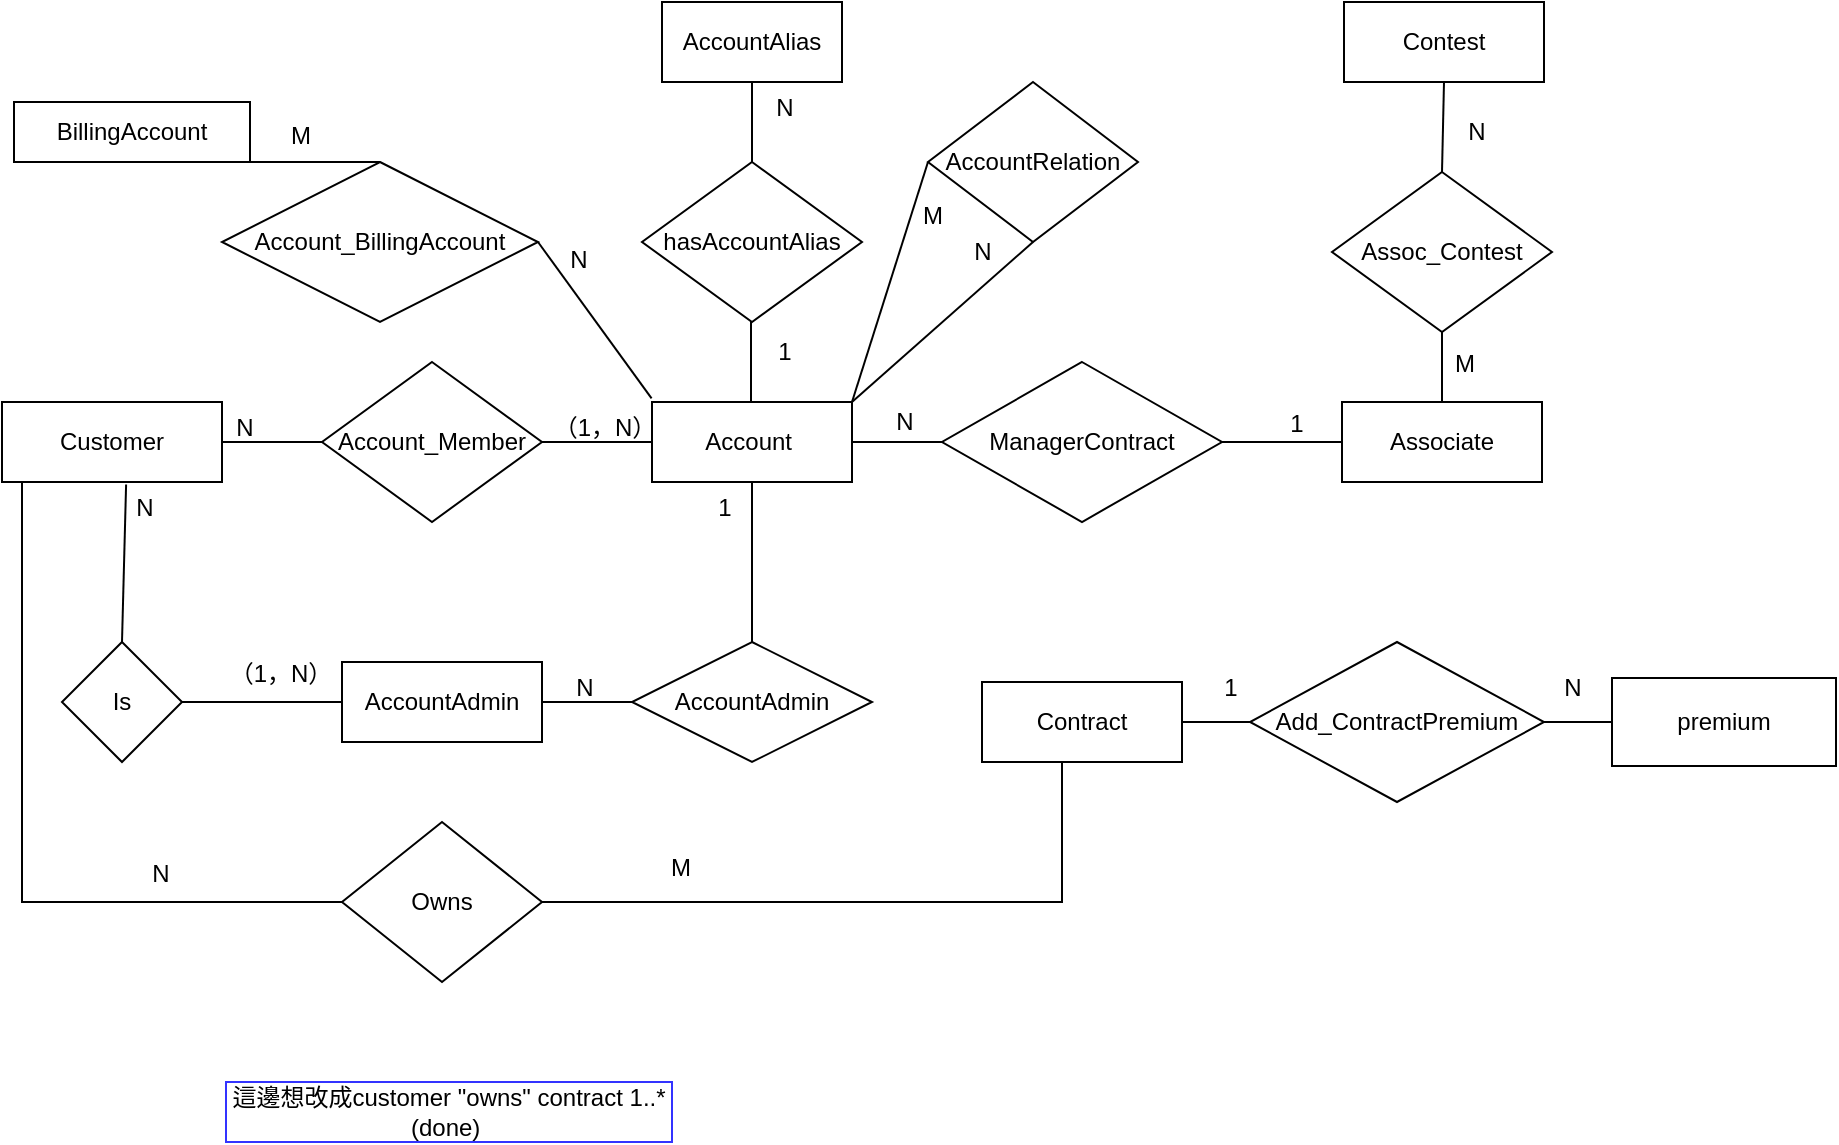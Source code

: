 <mxfile version="28.0.4" pages="2">
  <diagram name="Page-1" id="0BsEjYrFoc-LyxbfNglH">
    <mxGraphModel dx="1790" dy="896" grid="0" gridSize="10" guides="1" tooltips="1" connect="1" arrows="1" fold="1" page="1" pageScale="1" pageWidth="850" pageHeight="1100" math="0" shadow="0">
      <root>
        <mxCell id="0" />
        <mxCell id="1" parent="0" />
        <mxCell id="FyGwAxZ3XgV7DjXuzyuT-1" value="Account&amp;nbsp;" style="rounded=0;whiteSpace=wrap;html=1;" parent="1" vertex="1">
          <mxGeometry x="565" y="450" width="100" height="40" as="geometry" />
        </mxCell>
        <mxCell id="FyGwAxZ3XgV7DjXuzyuT-2" value="Customer" style="rounded=0;whiteSpace=wrap;html=1;" parent="1" vertex="1">
          <mxGeometry x="240" y="450" width="110" height="40" as="geometry" />
        </mxCell>
        <mxCell id="FyGwAxZ3XgV7DjXuzyuT-3" value="Account_Member" style="rhombus;whiteSpace=wrap;html=1;" parent="1" vertex="1">
          <mxGeometry x="400" y="430" width="110" height="80" as="geometry" />
        </mxCell>
        <mxCell id="FyGwAxZ3XgV7DjXuzyuT-4" value="" style="endArrow=none;html=1;rounded=0;entryX=0;entryY=0.5;entryDx=0;entryDy=0;exitX=1;exitY=0.5;exitDx=0;exitDy=0;" parent="1" source="FyGwAxZ3XgV7DjXuzyuT-2" target="FyGwAxZ3XgV7DjXuzyuT-3" edge="1">
          <mxGeometry width="50" height="50" relative="1" as="geometry">
            <mxPoint x="430" y="700" as="sourcePoint" />
            <mxPoint x="480" y="650" as="targetPoint" />
          </mxGeometry>
        </mxCell>
        <mxCell id="FyGwAxZ3XgV7DjXuzyuT-5" value="" style="endArrow=none;html=1;rounded=0;entryX=1;entryY=0.5;entryDx=0;entryDy=0;exitX=0;exitY=0.5;exitDx=0;exitDy=0;" parent="1" source="FyGwAxZ3XgV7DjXuzyuT-1" target="FyGwAxZ3XgV7DjXuzyuT-3" edge="1">
          <mxGeometry width="50" height="50" relative="1" as="geometry">
            <mxPoint x="430" y="700" as="sourcePoint" />
            <mxPoint x="480" y="650" as="targetPoint" />
          </mxGeometry>
        </mxCell>
        <mxCell id="FyGwAxZ3XgV7DjXuzyuT-6" value="（1，N）" style="text;html=1;align=center;verticalAlign=middle;resizable=0;points=[];autosize=1;strokeColor=none;fillColor=none;" parent="1" vertex="1">
          <mxGeometry x="506" y="450" width="69" height="26" as="geometry" />
        </mxCell>
        <mxCell id="FyGwAxZ3XgV7DjXuzyuT-7" value="N" style="text;html=1;align=center;verticalAlign=middle;resizable=0;points=[];autosize=1;strokeColor=none;fillColor=none;" parent="1" vertex="1">
          <mxGeometry x="347" y="450" width="27" height="26" as="geometry" />
        </mxCell>
        <mxCell id="FyGwAxZ3XgV7DjXuzyuT-8" value="AccountAdmin" style="rounded=0;whiteSpace=wrap;html=1;" parent="1" vertex="1">
          <mxGeometry x="410" y="580" width="100" height="40" as="geometry" />
        </mxCell>
        <mxCell id="FyGwAxZ3XgV7DjXuzyuT-9" value="Is" style="rhombus;whiteSpace=wrap;html=1;" parent="1" vertex="1">
          <mxGeometry x="270" y="570" width="60" height="60" as="geometry" />
        </mxCell>
        <mxCell id="FyGwAxZ3XgV7DjXuzyuT-10" value="" style="endArrow=none;html=1;rounded=0;entryX=0.5;entryY=0;entryDx=0;entryDy=0;exitX=0.187;exitY=0.047;exitDx=0;exitDy=0;exitPerimeter=0;" parent="1" source="FyGwAxZ3XgV7DjXuzyuT-13" target="FyGwAxZ3XgV7DjXuzyuT-9" edge="1">
          <mxGeometry width="50" height="50" relative="1" as="geometry">
            <mxPoint x="430" y="700" as="sourcePoint" />
            <mxPoint x="480" y="650" as="targetPoint" />
          </mxGeometry>
        </mxCell>
        <mxCell id="FyGwAxZ3XgV7DjXuzyuT-11" value="" style="endArrow=none;html=1;rounded=0;exitX=1;exitY=0.5;exitDx=0;exitDy=0;entryX=0;entryY=0.5;entryDx=0;entryDy=0;" parent="1" source="FyGwAxZ3XgV7DjXuzyuT-9" target="FyGwAxZ3XgV7DjXuzyuT-8" edge="1">
          <mxGeometry width="50" height="50" relative="1" as="geometry">
            <mxPoint x="430" y="700" as="sourcePoint" />
            <mxPoint x="480" y="650" as="targetPoint" />
          </mxGeometry>
        </mxCell>
        <mxCell id="FyGwAxZ3XgV7DjXuzyuT-12" value="（1，N）" style="text;html=1;align=center;verticalAlign=middle;resizable=0;points=[];autosize=1;strokeColor=none;fillColor=none;" parent="1" vertex="1">
          <mxGeometry x="344" y="573" width="69" height="26" as="geometry" />
        </mxCell>
        <mxCell id="FyGwAxZ3XgV7DjXuzyuT-13" value="N" style="text;html=1;align=center;verticalAlign=middle;resizable=0;points=[];autosize=1;strokeColor=none;fillColor=none;" parent="1" vertex="1">
          <mxGeometry x="297" y="490" width="27" height="26" as="geometry" />
        </mxCell>
        <mxCell id="FyGwAxZ3XgV7DjXuzyuT-14" value="AccountAdmin" style="rhombus;whiteSpace=wrap;html=1;" parent="1" vertex="1">
          <mxGeometry x="555" y="570" width="120" height="60" as="geometry" />
        </mxCell>
        <mxCell id="FyGwAxZ3XgV7DjXuzyuT-15" value="" style="endArrow=none;html=1;rounded=0;entryX=0;entryY=0.5;entryDx=0;entryDy=0;exitX=1;exitY=0.5;exitDx=0;exitDy=0;" parent="1" source="FyGwAxZ3XgV7DjXuzyuT-8" target="FyGwAxZ3XgV7DjXuzyuT-14" edge="1">
          <mxGeometry width="50" height="50" relative="1" as="geometry">
            <mxPoint x="540" y="700" as="sourcePoint" />
            <mxPoint x="590" y="650" as="targetPoint" />
          </mxGeometry>
        </mxCell>
        <mxCell id="FyGwAxZ3XgV7DjXuzyuT-16" value="" style="endArrow=none;html=1;rounded=0;entryX=0.5;entryY=0;entryDx=0;entryDy=0;exitX=0.5;exitY=1;exitDx=0;exitDy=0;" parent="1" source="FyGwAxZ3XgV7DjXuzyuT-1" target="FyGwAxZ3XgV7DjXuzyuT-14" edge="1">
          <mxGeometry width="50" height="50" relative="1" as="geometry">
            <mxPoint x="540" y="700" as="sourcePoint" />
            <mxPoint x="590" y="650" as="targetPoint" />
          </mxGeometry>
        </mxCell>
        <mxCell id="FyGwAxZ3XgV7DjXuzyuT-17" value="N" style="text;html=1;align=center;verticalAlign=middle;resizable=0;points=[];autosize=1;strokeColor=none;fillColor=none;" parent="1" vertex="1">
          <mxGeometry x="517" y="580" width="27" height="26" as="geometry" />
        </mxCell>
        <mxCell id="FyGwAxZ3XgV7DjXuzyuT-18" value="1" style="text;html=1;align=center;verticalAlign=middle;resizable=0;points=[];autosize=1;strokeColor=none;fillColor=none;" parent="1" vertex="1">
          <mxGeometry x="588" y="490" width="25" height="26" as="geometry" />
        </mxCell>
        <mxCell id="FyGwAxZ3XgV7DjXuzyuT-19" value="AccountAlias" style="rounded=0;whiteSpace=wrap;html=1;" parent="1" vertex="1">
          <mxGeometry x="570" y="250" width="90" height="40" as="geometry" />
        </mxCell>
        <mxCell id="FyGwAxZ3XgV7DjXuzyuT-20" value="hasAccountAlias" style="rhombus;whiteSpace=wrap;html=1;" parent="1" vertex="1">
          <mxGeometry x="560" y="330" width="110" height="80" as="geometry" />
        </mxCell>
        <mxCell id="FyGwAxZ3XgV7DjXuzyuT-21" value="" style="endArrow=none;html=1;rounded=0;entryX=0.5;entryY=0;entryDx=0;entryDy=0;exitX=0.5;exitY=1;exitDx=0;exitDy=0;" parent="1" source="FyGwAxZ3XgV7DjXuzyuT-19" target="FyGwAxZ3XgV7DjXuzyuT-20" edge="1">
          <mxGeometry width="50" height="50" relative="1" as="geometry">
            <mxPoint x="700" y="700" as="sourcePoint" />
            <mxPoint x="750" y="650" as="targetPoint" />
          </mxGeometry>
        </mxCell>
        <mxCell id="FyGwAxZ3XgV7DjXuzyuT-22" value="" style="endArrow=none;html=1;rounded=0;entryX=0.5;entryY=0;entryDx=0;entryDy=0;exitX=0.5;exitY=1;exitDx=0;exitDy=0;" parent="1" edge="1">
          <mxGeometry width="50" height="50" relative="1" as="geometry">
            <mxPoint x="614.5" y="410" as="sourcePoint" />
            <mxPoint x="614.5" y="450" as="targetPoint" />
          </mxGeometry>
        </mxCell>
        <mxCell id="FyGwAxZ3XgV7DjXuzyuT-23" value="N" style="text;html=1;align=center;verticalAlign=middle;resizable=0;points=[];autosize=1;strokeColor=none;fillColor=none;" parent="1" vertex="1">
          <mxGeometry x="617" y="290" width="27" height="26" as="geometry" />
        </mxCell>
        <mxCell id="FyGwAxZ3XgV7DjXuzyuT-24" value="1" style="text;html=1;align=center;verticalAlign=middle;resizable=0;points=[];autosize=1;strokeColor=none;fillColor=none;" parent="1" vertex="1">
          <mxGeometry x="618" y="412" width="25" height="26" as="geometry" />
        </mxCell>
        <mxCell id="FyGwAxZ3XgV7DjXuzyuT-25" value="Associate" style="rounded=0;whiteSpace=wrap;html=1;" parent="1" vertex="1">
          <mxGeometry x="910" y="450" width="100" height="40" as="geometry" />
        </mxCell>
        <mxCell id="FyGwAxZ3XgV7DjXuzyuT-26" value="ManagerContract" style="rhombus;whiteSpace=wrap;html=1;" parent="1" vertex="1">
          <mxGeometry x="710" y="430" width="140" height="80" as="geometry" />
        </mxCell>
        <mxCell id="FyGwAxZ3XgV7DjXuzyuT-27" value="" style="endArrow=none;html=1;rounded=0;entryX=1;entryY=0.5;entryDx=0;entryDy=0;exitX=0;exitY=0.5;exitDx=0;exitDy=0;" parent="1" source="FyGwAxZ3XgV7DjXuzyuT-25" target="FyGwAxZ3XgV7DjXuzyuT-26" edge="1">
          <mxGeometry width="50" height="50" relative="1" as="geometry">
            <mxPoint x="810" y="700" as="sourcePoint" />
            <mxPoint x="860" y="650" as="targetPoint" />
          </mxGeometry>
        </mxCell>
        <mxCell id="FyGwAxZ3XgV7DjXuzyuT-28" value="" style="endArrow=none;html=1;rounded=0;entryX=0;entryY=0.5;entryDx=0;entryDy=0;" parent="1" source="FyGwAxZ3XgV7DjXuzyuT-1" target="FyGwAxZ3XgV7DjXuzyuT-26" edge="1">
          <mxGeometry width="50" height="50" relative="1" as="geometry">
            <mxPoint x="810" y="700" as="sourcePoint" />
            <mxPoint x="860" y="650" as="targetPoint" />
          </mxGeometry>
        </mxCell>
        <mxCell id="FyGwAxZ3XgV7DjXuzyuT-29" value="Contract" style="rounded=0;whiteSpace=wrap;html=1;" parent="1" vertex="1">
          <mxGeometry x="730" y="590" width="100" height="40" as="geometry" />
        </mxCell>
        <mxCell id="FyGwAxZ3XgV7DjXuzyuT-31" value="Add_ContractPremium" style="rhombus;whiteSpace=wrap;html=1;" parent="1" vertex="1">
          <mxGeometry x="864" y="570" width="147" height="80" as="geometry" />
        </mxCell>
        <mxCell id="FyGwAxZ3XgV7DjXuzyuT-34" value="Contest" style="rounded=0;whiteSpace=wrap;html=1;" parent="1" vertex="1">
          <mxGeometry x="911" y="250" width="100" height="40" as="geometry" />
        </mxCell>
        <mxCell id="FyGwAxZ3XgV7DjXuzyuT-36" value="Assoc_Contest" style="rhombus;whiteSpace=wrap;html=1;" parent="1" vertex="1">
          <mxGeometry x="905" y="335" width="110" height="80" as="geometry" />
        </mxCell>
        <mxCell id="FyGwAxZ3XgV7DjXuzyuT-39" value="Owns" style="rhombus;whiteSpace=wrap;html=1;" parent="1" vertex="1">
          <mxGeometry x="410" y="660" width="100" height="80" as="geometry" />
        </mxCell>
        <mxCell id="FyGwAxZ3XgV7DjXuzyuT-40" value="" style="endArrow=none;html=1;rounded=0;exitX=1;exitY=0.5;exitDx=0;exitDy=0;entryX=0.4;entryY=1;entryDx=0;entryDy=0;entryPerimeter=0;" parent="1" source="FyGwAxZ3XgV7DjXuzyuT-39" target="FyGwAxZ3XgV7DjXuzyuT-29" edge="1">
          <mxGeometry width="50" height="50" relative="1" as="geometry">
            <mxPoint x="480" y="700" as="sourcePoint" />
            <mxPoint x="780" y="700" as="targetPoint" />
            <Array as="points">
              <mxPoint x="770" y="700" />
            </Array>
          </mxGeometry>
        </mxCell>
        <mxCell id="FyGwAxZ3XgV7DjXuzyuT-41" value="" style="endArrow=none;html=1;rounded=0;entryX=0;entryY=0.5;entryDx=0;entryDy=0;" parent="1" target="FyGwAxZ3XgV7DjXuzyuT-39" edge="1">
          <mxGeometry width="50" height="50" relative="1" as="geometry">
            <mxPoint x="250" y="700" as="sourcePoint" />
            <mxPoint x="390" y="650" as="targetPoint" />
            <Array as="points">
              <mxPoint x="250" y="490" />
              <mxPoint x="250" y="700" />
            </Array>
          </mxGeometry>
        </mxCell>
        <mxCell id="jhznefIaXftux0GBMFJ3-2" value="這邊想改成customer &quot;owns&quot; contract 1..* (done)&amp;nbsp;" style="text;html=1;align=center;verticalAlign=middle;whiteSpace=wrap;rounded=0;strokeColor=#3333FF;" parent="1" vertex="1">
          <mxGeometry x="352" y="790" width="223" height="30" as="geometry" />
        </mxCell>
        <mxCell id="UmWG4i0JJfv33wFbpH96-1" value="1" style="text;html=1;align=center;verticalAlign=middle;resizable=0;points=[];autosize=1;strokeColor=none;fillColor=none;" vertex="1" parent="1">
          <mxGeometry x="874" y="448" width="25" height="26" as="geometry" />
        </mxCell>
        <mxCell id="UmWG4i0JJfv33wFbpH96-2" value="N" style="text;html=1;align=center;verticalAlign=middle;resizable=0;points=[];autosize=1;strokeColor=none;fillColor=none;" vertex="1" parent="1">
          <mxGeometry x="677" y="447" width="27" height="26" as="geometry" />
        </mxCell>
        <mxCell id="UmWG4i0JJfv33wFbpH96-4" value="N" style="text;html=1;align=center;verticalAlign=middle;resizable=0;points=[];autosize=1;strokeColor=none;fillColor=none;" vertex="1" parent="1">
          <mxGeometry x="305" y="673" width="27" height="26" as="geometry" />
        </mxCell>
        <mxCell id="UmWG4i0JJfv33wFbpH96-5" value="M" style="text;html=1;align=center;verticalAlign=middle;resizable=0;points=[];autosize=1;strokeColor=none;fillColor=none;" vertex="1" parent="1">
          <mxGeometry x="565" y="670" width="28" height="26" as="geometry" />
        </mxCell>
        <mxCell id="UmWG4i0JJfv33wFbpH96-6" value="BillingAccount" style="rounded=0;whiteSpace=wrap;html=1;" vertex="1" parent="1">
          <mxGeometry x="246" y="300" width="118" height="30" as="geometry" />
        </mxCell>
        <mxCell id="UmWG4i0JJfv33wFbpH96-7" value="Account_BillingAccount" style="rhombus;whiteSpace=wrap;html=1;" vertex="1" parent="1">
          <mxGeometry x="350" y="330" width="158" height="80" as="geometry" />
        </mxCell>
        <mxCell id="UmWG4i0JJfv33wFbpH96-9" value="" style="endArrow=none;html=1;rounded=0;entryX=1;entryY=1;entryDx=0;entryDy=0;exitX=0.5;exitY=0;exitDx=0;exitDy=0;" edge="1" parent="1" source="UmWG4i0JJfv33wFbpH96-7" target="UmWG4i0JJfv33wFbpH96-6">
          <mxGeometry width="50" height="50" relative="1" as="geometry">
            <mxPoint x="606" y="486" as="sourcePoint" />
            <mxPoint x="656" y="436" as="targetPoint" />
          </mxGeometry>
        </mxCell>
        <mxCell id="UmWG4i0JJfv33wFbpH96-10" value="" style="endArrow=none;html=1;rounded=0;entryX=1;entryY=0.5;entryDx=0;entryDy=0;exitX=0.852;exitY=-0.069;exitDx=0;exitDy=0;exitPerimeter=0;" edge="1" parent="1" source="FyGwAxZ3XgV7DjXuzyuT-6" target="UmWG4i0JJfv33wFbpH96-7">
          <mxGeometry width="50" height="50" relative="1" as="geometry">
            <mxPoint x="606" y="486" as="sourcePoint" />
            <mxPoint x="656" y="436" as="targetPoint" />
          </mxGeometry>
        </mxCell>
        <mxCell id="UmWG4i0JJfv33wFbpH96-11" value="M" style="text;html=1;align=center;verticalAlign=middle;resizable=0;points=[];autosize=1;strokeColor=none;fillColor=none;" vertex="1" parent="1">
          <mxGeometry x="375" y="304" width="28" height="26" as="geometry" />
        </mxCell>
        <mxCell id="UmWG4i0JJfv33wFbpH96-12" value="N" style="text;html=1;align=center;verticalAlign=middle;resizable=0;points=[];autosize=1;strokeColor=none;fillColor=none;" vertex="1" parent="1">
          <mxGeometry x="514" y="366" width="27" height="26" as="geometry" />
        </mxCell>
        <mxCell id="UmWG4i0JJfv33wFbpH96-13" value="AccountRelation" style="rhombus;whiteSpace=wrap;html=1;" vertex="1" parent="1">
          <mxGeometry x="703" y="290" width="105" height="80" as="geometry" />
        </mxCell>
        <mxCell id="UmWG4i0JJfv33wFbpH96-14" value="" style="endArrow=none;html=1;rounded=0;entryX=0;entryY=0.5;entryDx=0;entryDy=0;exitX=1;exitY=0;exitDx=0;exitDy=0;" edge="1" parent="1" source="FyGwAxZ3XgV7DjXuzyuT-1" target="UmWG4i0JJfv33wFbpH96-13">
          <mxGeometry width="50" height="50" relative="1" as="geometry">
            <mxPoint x="799" y="486" as="sourcePoint" />
            <mxPoint x="849" y="436" as="targetPoint" />
          </mxGeometry>
        </mxCell>
        <mxCell id="UmWG4i0JJfv33wFbpH96-15" value="" style="endArrow=none;html=1;rounded=0;entryX=0.5;entryY=1;entryDx=0;entryDy=0;exitX=1;exitY=0;exitDx=0;exitDy=0;" edge="1" parent="1" source="FyGwAxZ3XgV7DjXuzyuT-1" target="UmWG4i0JJfv33wFbpH96-13">
          <mxGeometry width="50" height="50" relative="1" as="geometry">
            <mxPoint x="799" y="486" as="sourcePoint" />
            <mxPoint x="849" y="436" as="targetPoint" />
          </mxGeometry>
        </mxCell>
        <mxCell id="UmWG4i0JJfv33wFbpH96-16" value="M" style="text;html=1;align=center;verticalAlign=middle;resizable=0;points=[];autosize=1;strokeColor=none;fillColor=none;" vertex="1" parent="1">
          <mxGeometry x="691" y="344" width="28" height="26" as="geometry" />
        </mxCell>
        <mxCell id="UmWG4i0JJfv33wFbpH96-17" value="N" style="text;html=1;align=center;verticalAlign=middle;resizable=0;points=[];autosize=1;strokeColor=none;fillColor=none;" vertex="1" parent="1">
          <mxGeometry x="716" y="362" width="27" height="26" as="geometry" />
        </mxCell>
        <mxCell id="UmWG4i0JJfv33wFbpH96-18" value="N" style="text;html=1;align=center;verticalAlign=middle;resizable=0;points=[];autosize=1;strokeColor=none;fillColor=none;" vertex="1" parent="1">
          <mxGeometry x="963" y="302" width="27" height="26" as="geometry" />
        </mxCell>
        <mxCell id="UmWG4i0JJfv33wFbpH96-19" value="M" style="text;html=1;align=center;verticalAlign=middle;resizable=0;points=[];autosize=1;strokeColor=none;fillColor=none;" vertex="1" parent="1">
          <mxGeometry x="957" y="418" width="28" height="26" as="geometry" />
        </mxCell>
        <mxCell id="UmWG4i0JJfv33wFbpH96-23" value="" style="endArrow=none;html=1;rounded=0;entryX=0.5;entryY=0;entryDx=0;entryDy=0;exitX=0.5;exitY=1;exitDx=0;exitDy=0;" edge="1" parent="1" source="FyGwAxZ3XgV7DjXuzyuT-34" target="FyGwAxZ3XgV7DjXuzyuT-36">
          <mxGeometry width="50" height="50" relative="1" as="geometry">
            <mxPoint x="1044" y="586" as="sourcePoint" />
            <mxPoint x="1094" y="536" as="targetPoint" />
          </mxGeometry>
        </mxCell>
        <mxCell id="UmWG4i0JJfv33wFbpH96-24" value="" style="endArrow=none;html=1;rounded=0;entryX=0.5;entryY=1;entryDx=0;entryDy=0;" edge="1" parent="1" source="FyGwAxZ3XgV7DjXuzyuT-25" target="FyGwAxZ3XgV7DjXuzyuT-36">
          <mxGeometry width="50" height="50" relative="1" as="geometry">
            <mxPoint x="1044" y="586" as="sourcePoint" />
            <mxPoint x="1094" y="536" as="targetPoint" />
          </mxGeometry>
        </mxCell>
        <mxCell id="UmWG4i0JJfv33wFbpH96-25" value="premium" style="rounded=0;whiteSpace=wrap;html=1;" vertex="1" parent="1">
          <mxGeometry x="1045" y="588" width="112" height="44" as="geometry" />
        </mxCell>
        <mxCell id="UmWG4i0JJfv33wFbpH96-26" value="" style="endArrow=none;html=1;rounded=0;entryX=1;entryY=0.5;entryDx=0;entryDy=0;exitX=0;exitY=0.5;exitDx=0;exitDy=0;" edge="1" parent="1" source="FyGwAxZ3XgV7DjXuzyuT-31" target="FyGwAxZ3XgV7DjXuzyuT-29">
          <mxGeometry width="50" height="50" relative="1" as="geometry">
            <mxPoint x="1044" y="586" as="sourcePoint" />
            <mxPoint x="1094" y="536" as="targetPoint" />
          </mxGeometry>
        </mxCell>
        <mxCell id="UmWG4i0JJfv33wFbpH96-27" value="" style="endArrow=none;html=1;rounded=0;exitX=1;exitY=0.5;exitDx=0;exitDy=0;entryX=0;entryY=0.5;entryDx=0;entryDy=0;" edge="1" parent="1" source="FyGwAxZ3XgV7DjXuzyuT-31" target="UmWG4i0JJfv33wFbpH96-25">
          <mxGeometry width="50" height="50" relative="1" as="geometry">
            <mxPoint x="1044" y="586" as="sourcePoint" />
            <mxPoint x="1094" y="536" as="targetPoint" />
          </mxGeometry>
        </mxCell>
        <mxCell id="UmWG4i0JJfv33wFbpH96-28" value="N" style="text;html=1;align=center;verticalAlign=middle;resizable=0;points=[];autosize=1;strokeColor=none;fillColor=none;" vertex="1" parent="1">
          <mxGeometry x="1011" y="580" width="27" height="26" as="geometry" />
        </mxCell>
        <mxCell id="UmWG4i0JJfv33wFbpH96-29" value="1" style="text;html=1;align=center;verticalAlign=middle;resizable=0;points=[];autosize=1;strokeColor=none;fillColor=none;" vertex="1" parent="1">
          <mxGeometry x="841" y="580" width="25" height="26" as="geometry" />
        </mxCell>
      </root>
    </mxGraphModel>
  </diagram>
  <diagram id="njF0p4-l5x48rLC_md44" name="Page-2">
    <mxGraphModel grid="1" page="1" gridSize="10" guides="1" tooltips="1" connect="1" arrows="1" fold="1" pageScale="1" pageWidth="850" pageHeight="1100" math="0" shadow="0">
      <root>
        <mxCell id="0" />
        <mxCell id="1" parent="0" />
        <mxCell id="ypd_IbX0y3OY-8_Xs8Z6-212" value="" style="endArrow=none;html=1;rounded=0;exitX=0.5;exitY=0;exitDx=0;exitDy=0;entryX=0.461;entryY=0.933;entryDx=0;entryDy=0;entryPerimeter=0;" edge="1" parent="1" target="ypd_IbX0y3OY-8_Xs8Z6-143">
          <mxGeometry width="50" height="50" relative="1" as="geometry">
            <mxPoint x="860" y="817" as="sourcePoint" />
            <mxPoint x="862" y="660" as="targetPoint" />
          </mxGeometry>
        </mxCell>
        <mxCell id="ypd_IbX0y3OY-8_Xs8Z6-194" value="" style="endArrow=none;html=1;rounded=0;entryX=0;entryY=0.5;entryDx=0;entryDy=0;exitX=1;exitY=0.5;exitDx=0;exitDy=0;" edge="1" parent="1" source="ypd_IbX0y3OY-8_Xs8Z6-38" target="ypd_IbX0y3OY-8_Xs8Z6-109">
          <mxGeometry width="50" height="50" relative="1" as="geometry">
            <mxPoint x="310" y="-10" as="sourcePoint" />
            <mxPoint x="360" y="-60" as="targetPoint" />
          </mxGeometry>
        </mxCell>
        <mxCell id="ypd_IbX0y3OY-8_Xs8Z6-186" value="" style="endArrow=none;html=1;rounded=0;" edge="1" parent="1" source="ypd_IbX0y3OY-8_Xs8Z6-91">
          <mxGeometry width="50" height="50" relative="1" as="geometry">
            <mxPoint x="440" y="480" as="sourcePoint" />
            <mxPoint x="480" y="433" as="targetPoint" />
          </mxGeometry>
        </mxCell>
        <mxCell id="ypd_IbX0y3OY-8_Xs8Z6-182" value="" style="endArrow=none;html=1;rounded=0;" edge="1" parent="1">
          <mxGeometry width="50" height="50" relative="1" as="geometry">
            <mxPoint x="580" y="349.5" as="sourcePoint" />
            <mxPoint x="868" y="350" as="targetPoint" />
          </mxGeometry>
        </mxCell>
        <mxCell id="ypd_IbX0y3OY-8_Xs8Z6-4" value="Customer" style="shape=table;startSize=30;container=1;collapsible=1;childLayout=tableLayout;fixedRows=1;rowLines=0;fontStyle=1;align=center;resizeLast=1;html=1;fillColor=#E6E6E6;" vertex="1" parent="1">
          <mxGeometry x="30" y="280" width="180" height="150" as="geometry" />
        </mxCell>
        <mxCell id="ypd_IbX0y3OY-8_Xs8Z6-5" value="" style="shape=tableRow;horizontal=0;startSize=0;swimlaneHead=0;swimlaneBody=0;fillColor=none;collapsible=0;dropTarget=0;points=[[0,0.5],[1,0.5]];portConstraint=eastwest;top=0;left=0;right=0;bottom=1;" vertex="1" parent="ypd_IbX0y3OY-8_Xs8Z6-4">
          <mxGeometry y="30" width="180" height="30" as="geometry" />
        </mxCell>
        <mxCell id="ypd_IbX0y3OY-8_Xs8Z6-6" value="PK" style="shape=partialRectangle;connectable=0;fillColor=none;top=0;left=0;bottom=0;right=0;fontStyle=1;overflow=hidden;whiteSpace=wrap;html=1;" vertex="1" parent="ypd_IbX0y3OY-8_Xs8Z6-5">
          <mxGeometry width="30" height="30" as="geometry">
            <mxRectangle width="30" height="30" as="alternateBounds" />
          </mxGeometry>
        </mxCell>
        <mxCell id="ypd_IbX0y3OY-8_Xs8Z6-7" value="CustomerID" style="shape=partialRectangle;connectable=0;fillColor=none;top=0;left=0;bottom=0;right=0;align=left;spacingLeft=6;fontStyle=5;overflow=hidden;whiteSpace=wrap;html=1;" vertex="1" parent="ypd_IbX0y3OY-8_Xs8Z6-5">
          <mxGeometry x="30" width="150" height="30" as="geometry">
            <mxRectangle width="150" height="30" as="alternateBounds" />
          </mxGeometry>
        </mxCell>
        <mxCell id="ypd_IbX0y3OY-8_Xs8Z6-8" value="" style="shape=tableRow;horizontal=0;startSize=0;swimlaneHead=0;swimlaneBody=0;fillColor=none;collapsible=0;dropTarget=0;points=[[0,0.5],[1,0.5]];portConstraint=eastwest;top=0;left=0;right=0;bottom=0;" vertex="1" parent="ypd_IbX0y3OY-8_Xs8Z6-4">
          <mxGeometry y="60" width="180" height="30" as="geometry" />
        </mxCell>
        <mxCell id="ypd_IbX0y3OY-8_Xs8Z6-9" value="" style="shape=partialRectangle;connectable=0;fillColor=none;top=0;left=0;bottom=0;right=0;editable=1;overflow=hidden;whiteSpace=wrap;html=1;" vertex="1" parent="ypd_IbX0y3OY-8_Xs8Z6-8">
          <mxGeometry width="30" height="30" as="geometry">
            <mxRectangle width="30" height="30" as="alternateBounds" />
          </mxGeometry>
        </mxCell>
        <mxCell id="ypd_IbX0y3OY-8_Xs8Z6-10" value="LastName" style="shape=partialRectangle;connectable=0;fillColor=none;top=0;left=0;bottom=0;right=0;align=left;spacingLeft=6;overflow=hidden;whiteSpace=wrap;html=1;" vertex="1" parent="ypd_IbX0y3OY-8_Xs8Z6-8">
          <mxGeometry x="30" width="150" height="30" as="geometry">
            <mxRectangle width="150" height="30" as="alternateBounds" />
          </mxGeometry>
        </mxCell>
        <mxCell id="ypd_IbX0y3OY-8_Xs8Z6-11" value="" style="shape=tableRow;horizontal=0;startSize=0;swimlaneHead=0;swimlaneBody=0;fillColor=none;collapsible=0;dropTarget=0;points=[[0,0.5],[1,0.5]];portConstraint=eastwest;top=0;left=0;right=0;bottom=0;" vertex="1" parent="ypd_IbX0y3OY-8_Xs8Z6-4">
          <mxGeometry y="90" width="180" height="30" as="geometry" />
        </mxCell>
        <mxCell id="ypd_IbX0y3OY-8_Xs8Z6-12" value="" style="shape=partialRectangle;connectable=0;fillColor=none;top=0;left=0;bottom=0;right=0;editable=1;overflow=hidden;whiteSpace=wrap;html=1;" vertex="1" parent="ypd_IbX0y3OY-8_Xs8Z6-11">
          <mxGeometry width="30" height="30" as="geometry">
            <mxRectangle width="30" height="30" as="alternateBounds" />
          </mxGeometry>
        </mxCell>
        <mxCell id="ypd_IbX0y3OY-8_Xs8Z6-13" value="FirstName" style="shape=partialRectangle;connectable=0;fillColor=none;top=0;left=0;bottom=0;right=0;align=left;spacingLeft=6;overflow=hidden;whiteSpace=wrap;html=1;" vertex="1" parent="ypd_IbX0y3OY-8_Xs8Z6-11">
          <mxGeometry x="30" width="150" height="30" as="geometry">
            <mxRectangle width="150" height="30" as="alternateBounds" />
          </mxGeometry>
        </mxCell>
        <mxCell id="ypd_IbX0y3OY-8_Xs8Z6-14" value="" style="shape=tableRow;horizontal=0;startSize=0;swimlaneHead=0;swimlaneBody=0;fillColor=none;collapsible=0;dropTarget=0;points=[[0,0.5],[1,0.5]];portConstraint=eastwest;top=0;left=0;right=0;bottom=0;" vertex="1" parent="ypd_IbX0y3OY-8_Xs8Z6-4">
          <mxGeometry y="120" width="180" height="30" as="geometry" />
        </mxCell>
        <mxCell id="ypd_IbX0y3OY-8_Xs8Z6-15" value="" style="shape=partialRectangle;connectable=0;fillColor=none;top=0;left=0;bottom=0;right=0;editable=1;overflow=hidden;whiteSpace=wrap;html=1;" vertex="1" parent="ypd_IbX0y3OY-8_Xs8Z6-14">
          <mxGeometry width="30" height="30" as="geometry">
            <mxRectangle width="30" height="30" as="alternateBounds" />
          </mxGeometry>
        </mxCell>
        <mxCell id="ypd_IbX0y3OY-8_Xs8Z6-16" value="DOB" style="shape=partialRectangle;connectable=0;fillColor=none;top=0;left=0;bottom=0;right=0;align=left;spacingLeft=6;overflow=hidden;whiteSpace=wrap;html=1;" vertex="1" parent="ypd_IbX0y3OY-8_Xs8Z6-14">
          <mxGeometry x="30" width="150" height="30" as="geometry">
            <mxRectangle width="150" height="30" as="alternateBounds" />
          </mxGeometry>
        </mxCell>
        <mxCell id="ypd_IbX0y3OY-8_Xs8Z6-17" value="Account" style="shape=table;startSize=30;container=1;collapsible=1;childLayout=tableLayout;fixedRows=1;rowLines=0;fontStyle=1;align=center;resizeLast=1;html=1;fillColor=#E6E6E6;" vertex="1" parent="1">
          <mxGeometry x="400" y="280" width="180" height="150" as="geometry" />
        </mxCell>
        <mxCell id="ypd_IbX0y3OY-8_Xs8Z6-18" value="" style="shape=tableRow;horizontal=0;startSize=0;swimlaneHead=0;swimlaneBody=0;fillColor=none;collapsible=0;dropTarget=0;points=[[0,0.5],[1,0.5]];portConstraint=eastwest;top=0;left=0;right=0;bottom=1;" vertex="1" parent="ypd_IbX0y3OY-8_Xs8Z6-17">
          <mxGeometry y="30" width="180" height="30" as="geometry" />
        </mxCell>
        <mxCell id="ypd_IbX0y3OY-8_Xs8Z6-19" value="PK" style="shape=partialRectangle;connectable=0;fillColor=none;top=0;left=0;bottom=0;right=0;fontStyle=1;overflow=hidden;whiteSpace=wrap;html=1;" vertex="1" parent="ypd_IbX0y3OY-8_Xs8Z6-18">
          <mxGeometry width="30" height="30" as="geometry">
            <mxRectangle width="30" height="30" as="alternateBounds" />
          </mxGeometry>
        </mxCell>
        <mxCell id="ypd_IbX0y3OY-8_Xs8Z6-20" value="AccountID" style="shape=partialRectangle;connectable=0;fillColor=none;top=0;left=0;bottom=0;right=0;align=left;spacingLeft=6;fontStyle=5;overflow=hidden;whiteSpace=wrap;html=1;" vertex="1" parent="ypd_IbX0y3OY-8_Xs8Z6-18">
          <mxGeometry x="30" width="150" height="30" as="geometry">
            <mxRectangle width="150" height="30" as="alternateBounds" />
          </mxGeometry>
        </mxCell>
        <mxCell id="ypd_IbX0y3OY-8_Xs8Z6-21" value="" style="shape=tableRow;horizontal=0;startSize=0;swimlaneHead=0;swimlaneBody=0;fillColor=none;collapsible=0;dropTarget=0;points=[[0,0.5],[1,0.5]];portConstraint=eastwest;top=0;left=0;right=0;bottom=0;" vertex="1" parent="ypd_IbX0y3OY-8_Xs8Z6-17">
          <mxGeometry y="60" width="180" height="30" as="geometry" />
        </mxCell>
        <mxCell id="ypd_IbX0y3OY-8_Xs8Z6-22" value="FK" style="shape=partialRectangle;connectable=0;fillColor=none;top=0;left=0;bottom=0;right=0;editable=1;overflow=hidden;whiteSpace=wrap;html=1;" vertex="1" parent="ypd_IbX0y3OY-8_Xs8Z6-21">
          <mxGeometry width="30" height="30" as="geometry">
            <mxRectangle width="30" height="30" as="alternateBounds" />
          </mxGeometry>
        </mxCell>
        <mxCell id="ypd_IbX0y3OY-8_Xs8Z6-23" value="CustomerID" style="shape=partialRectangle;connectable=0;fillColor=none;top=0;left=0;bottom=0;right=0;align=left;spacingLeft=6;overflow=hidden;whiteSpace=wrap;html=1;" vertex="1" parent="ypd_IbX0y3OY-8_Xs8Z6-21">
          <mxGeometry x="30" width="150" height="30" as="geometry">
            <mxRectangle width="150" height="30" as="alternateBounds" />
          </mxGeometry>
        </mxCell>
        <mxCell id="ypd_IbX0y3OY-8_Xs8Z6-24" value="" style="shape=tableRow;horizontal=0;startSize=0;swimlaneHead=0;swimlaneBody=0;fillColor=none;collapsible=0;dropTarget=0;points=[[0,0.5],[1,0.5]];portConstraint=eastwest;top=0;left=0;right=0;bottom=0;" vertex="1" parent="ypd_IbX0y3OY-8_Xs8Z6-17">
          <mxGeometry y="90" width="180" height="30" as="geometry" />
        </mxCell>
        <mxCell id="ypd_IbX0y3OY-8_Xs8Z6-25" value="" style="shape=partialRectangle;connectable=0;fillColor=none;top=0;left=0;bottom=0;right=0;editable=1;overflow=hidden;whiteSpace=wrap;html=1;" vertex="1" parent="ypd_IbX0y3OY-8_Xs8Z6-24">
          <mxGeometry width="30" height="30" as="geometry">
            <mxRectangle width="30" height="30" as="alternateBounds" />
          </mxGeometry>
        </mxCell>
        <mxCell id="ypd_IbX0y3OY-8_Xs8Z6-26" value="AccountName" style="shape=partialRectangle;connectable=0;fillColor=none;top=0;left=0;bottom=0;right=0;align=left;spacingLeft=6;overflow=hidden;whiteSpace=wrap;html=1;" vertex="1" parent="ypd_IbX0y3OY-8_Xs8Z6-24">
          <mxGeometry x="30" width="150" height="30" as="geometry">
            <mxRectangle width="150" height="30" as="alternateBounds" />
          </mxGeometry>
        </mxCell>
        <mxCell id="ypd_IbX0y3OY-8_Xs8Z6-27" value="" style="shape=tableRow;horizontal=0;startSize=0;swimlaneHead=0;swimlaneBody=0;fillColor=none;collapsible=0;dropTarget=0;points=[[0,0.5],[1,0.5]];portConstraint=eastwest;top=0;left=0;right=0;bottom=0;" vertex="1" parent="ypd_IbX0y3OY-8_Xs8Z6-17">
          <mxGeometry y="120" width="180" height="30" as="geometry" />
        </mxCell>
        <mxCell id="ypd_IbX0y3OY-8_Xs8Z6-28" value="" style="shape=partialRectangle;connectable=0;fillColor=none;top=0;left=0;bottom=0;right=0;editable=1;overflow=hidden;whiteSpace=wrap;html=1;" vertex="1" parent="ypd_IbX0y3OY-8_Xs8Z6-27">
          <mxGeometry width="30" height="30" as="geometry">
            <mxRectangle width="30" height="30" as="alternateBounds" />
          </mxGeometry>
        </mxCell>
        <mxCell id="ypd_IbX0y3OY-8_Xs8Z6-29" value="CompanyCode" style="shape=partialRectangle;connectable=0;fillColor=none;top=0;left=0;bottom=0;right=0;align=left;spacingLeft=6;overflow=hidden;whiteSpace=wrap;html=1;" vertex="1" parent="ypd_IbX0y3OY-8_Xs8Z6-27">
          <mxGeometry x="30" width="150" height="30" as="geometry">
            <mxRectangle width="150" height="30" as="alternateBounds" />
          </mxGeometry>
        </mxCell>
        <mxCell id="ypd_IbX0y3OY-8_Xs8Z6-33" style="edgeStyle=orthogonalEdgeStyle;rounded=0;orthogonalLoop=1;jettySize=auto;html=1;exitX=0;exitY=0.5;exitDx=0;exitDy=0;entryX=-0.011;entryY=0.9;entryDx=0;entryDy=0;entryPerimeter=0;" edge="1" parent="ypd_IbX0y3OY-8_Xs8Z6-17" source="ypd_IbX0y3OY-8_Xs8Z6-21" target="ypd_IbX0y3OY-8_Xs8Z6-21">
          <mxGeometry relative="1" as="geometry" />
        </mxCell>
        <mxCell id="ypd_IbX0y3OY-8_Xs8Z6-34" value="Associate" style="shape=table;startSize=30;container=1;collapsible=1;childLayout=tableLayout;fixedRows=1;rowLines=0;fontStyle=1;align=center;resizeLast=1;html=1;fillColor=#E6E6E6;" vertex="1" parent="1">
          <mxGeometry x="395" y="-160" width="180" height="150" as="geometry" />
        </mxCell>
        <mxCell id="ypd_IbX0y3OY-8_Xs8Z6-35" value="" style="shape=tableRow;horizontal=0;startSize=0;swimlaneHead=0;swimlaneBody=0;fillColor=none;collapsible=0;dropTarget=0;points=[[0,0.5],[1,0.5]];portConstraint=eastwest;top=0;left=0;right=0;bottom=1;" vertex="1" parent="ypd_IbX0y3OY-8_Xs8Z6-34">
          <mxGeometry y="30" width="180" height="30" as="geometry" />
        </mxCell>
        <mxCell id="ypd_IbX0y3OY-8_Xs8Z6-36" value="PK" style="shape=partialRectangle;connectable=0;fillColor=none;top=0;left=0;bottom=0;right=0;fontStyle=1;overflow=hidden;whiteSpace=wrap;html=1;" vertex="1" parent="ypd_IbX0y3OY-8_Xs8Z6-35">
          <mxGeometry width="30" height="30" as="geometry">
            <mxRectangle width="30" height="30" as="alternateBounds" />
          </mxGeometry>
        </mxCell>
        <mxCell id="ypd_IbX0y3OY-8_Xs8Z6-37" value="AssoicateID" style="shape=partialRectangle;connectable=0;fillColor=none;top=0;left=0;bottom=0;right=0;align=left;spacingLeft=6;fontStyle=5;overflow=hidden;whiteSpace=wrap;html=1;" vertex="1" parent="ypd_IbX0y3OY-8_Xs8Z6-35">
          <mxGeometry x="30" width="150" height="30" as="geometry">
            <mxRectangle width="150" height="30" as="alternateBounds" />
          </mxGeometry>
        </mxCell>
        <mxCell id="ypd_IbX0y3OY-8_Xs8Z6-38" value="" style="shape=tableRow;horizontal=0;startSize=0;swimlaneHead=0;swimlaneBody=0;fillColor=none;collapsible=0;dropTarget=0;points=[[0,0.5],[1,0.5]];portConstraint=eastwest;top=0;left=0;right=0;bottom=0;" vertex="1" parent="ypd_IbX0y3OY-8_Xs8Z6-34">
          <mxGeometry y="60" width="180" height="30" as="geometry" />
        </mxCell>
        <mxCell id="ypd_IbX0y3OY-8_Xs8Z6-39" value="" style="shape=partialRectangle;connectable=0;fillColor=none;top=0;left=0;bottom=0;right=0;editable=1;overflow=hidden;whiteSpace=wrap;html=1;" vertex="1" parent="ypd_IbX0y3OY-8_Xs8Z6-38">
          <mxGeometry width="30" height="30" as="geometry">
            <mxRectangle width="30" height="30" as="alternateBounds" />
          </mxGeometry>
        </mxCell>
        <mxCell id="ypd_IbX0y3OY-8_Xs8Z6-40" value="LastName" style="shape=partialRectangle;connectable=0;fillColor=none;top=0;left=0;bottom=0;right=0;align=left;spacingLeft=6;overflow=hidden;whiteSpace=wrap;html=1;" vertex="1" parent="ypd_IbX0y3OY-8_Xs8Z6-38">
          <mxGeometry x="30" width="150" height="30" as="geometry">
            <mxRectangle width="150" height="30" as="alternateBounds" />
          </mxGeometry>
        </mxCell>
        <mxCell id="ypd_IbX0y3OY-8_Xs8Z6-41" value="" style="shape=tableRow;horizontal=0;startSize=0;swimlaneHead=0;swimlaneBody=0;fillColor=none;collapsible=0;dropTarget=0;points=[[0,0.5],[1,0.5]];portConstraint=eastwest;top=0;left=0;right=0;bottom=0;" vertex="1" parent="ypd_IbX0y3OY-8_Xs8Z6-34">
          <mxGeometry y="90" width="180" height="30" as="geometry" />
        </mxCell>
        <mxCell id="ypd_IbX0y3OY-8_Xs8Z6-42" value="" style="shape=partialRectangle;connectable=0;fillColor=none;top=0;left=0;bottom=0;right=0;editable=1;overflow=hidden;whiteSpace=wrap;html=1;" vertex="1" parent="ypd_IbX0y3OY-8_Xs8Z6-41">
          <mxGeometry width="30" height="30" as="geometry">
            <mxRectangle width="30" height="30" as="alternateBounds" />
          </mxGeometry>
        </mxCell>
        <mxCell id="ypd_IbX0y3OY-8_Xs8Z6-43" value="FirstName" style="shape=partialRectangle;connectable=0;fillColor=none;top=0;left=0;bottom=0;right=0;align=left;spacingLeft=6;overflow=hidden;whiteSpace=wrap;html=1;" vertex="1" parent="ypd_IbX0y3OY-8_Xs8Z6-41">
          <mxGeometry x="30" width="150" height="30" as="geometry">
            <mxRectangle width="150" height="30" as="alternateBounds" />
          </mxGeometry>
        </mxCell>
        <mxCell id="ypd_IbX0y3OY-8_Xs8Z6-44" value="" style="shape=tableRow;horizontal=0;startSize=0;swimlaneHead=0;swimlaneBody=0;fillColor=none;collapsible=0;dropTarget=0;points=[[0,0.5],[1,0.5]];portConstraint=eastwest;top=0;left=0;right=0;bottom=0;" vertex="1" parent="ypd_IbX0y3OY-8_Xs8Z6-34">
          <mxGeometry y="120" width="180" height="30" as="geometry" />
        </mxCell>
        <mxCell id="ypd_IbX0y3OY-8_Xs8Z6-45" value="" style="shape=partialRectangle;connectable=0;fillColor=none;top=0;left=0;bottom=0;right=0;editable=1;overflow=hidden;whiteSpace=wrap;html=1;" vertex="1" parent="ypd_IbX0y3OY-8_Xs8Z6-44">
          <mxGeometry width="30" height="30" as="geometry">
            <mxRectangle width="30" height="30" as="alternateBounds" />
          </mxGeometry>
        </mxCell>
        <mxCell id="ypd_IbX0y3OY-8_Xs8Z6-46" value="" style="shape=partialRectangle;connectable=0;fillColor=none;top=0;left=0;bottom=0;right=0;align=left;spacingLeft=6;overflow=hidden;whiteSpace=wrap;html=1;" vertex="1" parent="ypd_IbX0y3OY-8_Xs8Z6-44">
          <mxGeometry x="30" width="150" height="30" as="geometry">
            <mxRectangle width="150" height="30" as="alternateBounds" />
          </mxGeometry>
        </mxCell>
        <mxCell id="ypd_IbX0y3OY-8_Xs8Z6-47" style="edgeStyle=orthogonalEdgeStyle;rounded=0;orthogonalLoop=1;jettySize=auto;html=1;exitX=0;exitY=0.5;exitDx=0;exitDy=0;entryX=-0.011;entryY=0.9;entryDx=0;entryDy=0;entryPerimeter=0;" edge="1" parent="ypd_IbX0y3OY-8_Xs8Z6-34" source="ypd_IbX0y3OY-8_Xs8Z6-38" target="ypd_IbX0y3OY-8_Xs8Z6-38">
          <mxGeometry relative="1" as="geometry" />
        </mxCell>
        <mxCell id="ypd_IbX0y3OY-8_Xs8Z6-62" value="CustomerRelation" style="shape=table;startSize=30;container=1;collapsible=1;childLayout=tableLayout;fixedRows=1;rowLines=0;fontStyle=1;align=center;resizeLast=1;html=1;" vertex="1" parent="1">
          <mxGeometry x="-440" y="280" width="220" height="178.75" as="geometry" />
        </mxCell>
        <mxCell id="ypd_IbX0y3OY-8_Xs8Z6-63" value="" style="shape=tableRow;horizontal=0;startSize=0;swimlaneHead=0;swimlaneBody=0;fillColor=none;collapsible=0;dropTarget=0;points=[[0,0.5],[1,0.5]];portConstraint=eastwest;top=0;left=0;right=0;bottom=1;" vertex="1" parent="ypd_IbX0y3OY-8_Xs8Z6-62">
          <mxGeometry y="30" width="220" height="30" as="geometry" />
        </mxCell>
        <mxCell id="ypd_IbX0y3OY-8_Xs8Z6-64" value="PK, FK" style="shape=partialRectangle;connectable=0;fillColor=none;top=0;left=0;bottom=0;right=0;fontStyle=1;overflow=hidden;whiteSpace=wrap;html=1;" vertex="1" parent="ypd_IbX0y3OY-8_Xs8Z6-63">
          <mxGeometry width="65.75" height="30" as="geometry">
            <mxRectangle width="65.75" height="30" as="alternateBounds" />
          </mxGeometry>
        </mxCell>
        <mxCell id="ypd_IbX0y3OY-8_Xs8Z6-65" value="&lt;span style=&quot;font-weight: 400; text-decoration: none;&quot;&gt;RelatedCustomerID&lt;/span&gt;" style="shape=partialRectangle;connectable=0;fillColor=none;top=0;left=0;bottom=0;right=0;align=left;spacingLeft=6;fontStyle=5;overflow=hidden;whiteSpace=wrap;html=1;" vertex="1" parent="ypd_IbX0y3OY-8_Xs8Z6-63">
          <mxGeometry x="65.75" width="154.25" height="30" as="geometry">
            <mxRectangle width="154.25" height="30" as="alternateBounds" />
          </mxGeometry>
        </mxCell>
        <mxCell id="ypd_IbX0y3OY-8_Xs8Z6-66" value="" style="shape=tableRow;horizontal=0;startSize=0;swimlaneHead=0;swimlaneBody=0;fillColor=none;collapsible=0;dropTarget=0;points=[[0,0.5],[1,0.5]];portConstraint=eastwest;top=0;left=0;right=0;bottom=0;" vertex="1" parent="ypd_IbX0y3OY-8_Xs8Z6-62">
          <mxGeometry y="60" width="220" height="30" as="geometry" />
        </mxCell>
        <mxCell id="ypd_IbX0y3OY-8_Xs8Z6-67" value="PK, FK" style="shape=partialRectangle;connectable=0;fillColor=none;top=0;left=0;bottom=0;right=0;editable=1;overflow=hidden;whiteSpace=wrap;html=1;" vertex="1" parent="ypd_IbX0y3OY-8_Xs8Z6-66">
          <mxGeometry width="65.75" height="30" as="geometry">
            <mxRectangle width="65.75" height="30" as="alternateBounds" />
          </mxGeometry>
        </mxCell>
        <mxCell id="ypd_IbX0y3OY-8_Xs8Z6-68" value="CustomerID" style="shape=partialRectangle;connectable=0;fillColor=none;top=0;left=0;bottom=0;right=0;align=left;spacingLeft=6;overflow=hidden;whiteSpace=wrap;html=1;" vertex="1" parent="ypd_IbX0y3OY-8_Xs8Z6-66">
          <mxGeometry x="65.75" width="154.25" height="30" as="geometry">
            <mxRectangle width="154.25" height="30" as="alternateBounds" />
          </mxGeometry>
        </mxCell>
        <mxCell id="ypd_IbX0y3OY-8_Xs8Z6-69" value="" style="shape=tableRow;horizontal=0;startSize=0;swimlaneHead=0;swimlaneBody=0;fillColor=none;collapsible=0;dropTarget=0;points=[[0,0.5],[1,0.5]];portConstraint=eastwest;top=0;left=0;right=0;bottom=0;" vertex="1" parent="ypd_IbX0y3OY-8_Xs8Z6-62">
          <mxGeometry y="90" width="220" height="30" as="geometry" />
        </mxCell>
        <mxCell id="ypd_IbX0y3OY-8_Xs8Z6-70" value="" style="shape=partialRectangle;connectable=0;fillColor=none;top=0;left=0;bottom=0;right=0;editable=1;overflow=hidden;whiteSpace=wrap;html=1;" vertex="1" parent="ypd_IbX0y3OY-8_Xs8Z6-69">
          <mxGeometry width="65.75" height="30" as="geometry">
            <mxRectangle width="65.75" height="30" as="alternateBounds" />
          </mxGeometry>
        </mxCell>
        <mxCell id="ypd_IbX0y3OY-8_Xs8Z6-71" value="RelationType" style="shape=partialRectangle;connectable=0;fillColor=none;top=0;left=0;bottom=0;right=0;align=left;spacingLeft=6;overflow=hidden;whiteSpace=wrap;html=1;" vertex="1" parent="ypd_IbX0y3OY-8_Xs8Z6-69">
          <mxGeometry x="65.75" width="154.25" height="30" as="geometry">
            <mxRectangle width="154.25" height="30" as="alternateBounds" />
          </mxGeometry>
        </mxCell>
        <mxCell id="ypd_IbX0y3OY-8_Xs8Z6-72" value="" style="shape=tableRow;horizontal=0;startSize=0;swimlaneHead=0;swimlaneBody=0;fillColor=none;collapsible=0;dropTarget=0;points=[[0,0.5],[1,0.5]];portConstraint=eastwest;top=0;left=0;right=0;bottom=0;" vertex="1" parent="ypd_IbX0y3OY-8_Xs8Z6-62">
          <mxGeometry y="120" width="220" height="31" as="geometry" />
        </mxCell>
        <mxCell id="ypd_IbX0y3OY-8_Xs8Z6-73" value="" style="shape=partialRectangle;connectable=0;fillColor=none;top=0;left=0;bottom=0;right=0;editable=1;overflow=hidden;whiteSpace=wrap;html=1;" vertex="1" parent="ypd_IbX0y3OY-8_Xs8Z6-72">
          <mxGeometry width="65.75" height="31" as="geometry">
            <mxRectangle width="65.75" height="31" as="alternateBounds" />
          </mxGeometry>
        </mxCell>
        <mxCell id="ypd_IbX0y3OY-8_Xs8Z6-74" value="StartDate" style="shape=partialRectangle;connectable=0;fillColor=none;top=0;left=0;bottom=0;right=0;align=left;spacingLeft=6;overflow=hidden;whiteSpace=wrap;html=1;" vertex="1" parent="ypd_IbX0y3OY-8_Xs8Z6-72">
          <mxGeometry x="65.75" width="154.25" height="31" as="geometry">
            <mxRectangle width="154.25" height="31" as="alternateBounds" />
          </mxGeometry>
        </mxCell>
        <mxCell id="ypd_IbX0y3OY-8_Xs8Z6-75" style="edgeStyle=orthogonalEdgeStyle;rounded=0;orthogonalLoop=1;jettySize=auto;html=1;exitX=0;exitY=0.5;exitDx=0;exitDy=0;entryX=-0.011;entryY=0.9;entryDx=0;entryDy=0;entryPerimeter=0;" edge="1" parent="ypd_IbX0y3OY-8_Xs8Z6-62" source="ypd_IbX0y3OY-8_Xs8Z6-66" target="ypd_IbX0y3OY-8_Xs8Z6-66">
          <mxGeometry relative="1" as="geometry" />
        </mxCell>
        <mxCell id="ypd_IbX0y3OY-8_Xs8Z6-76" value="includes" style="shape=rhombus;perimeter=rhombusPerimeter;whiteSpace=wrap;html=1;align=center;" vertex="1" parent="1">
          <mxGeometry x="425" y="465" width="120" height="60" as="geometry" />
        </mxCell>
        <mxCell id="ypd_IbX0y3OY-8_Xs8Z6-77" value="AccountAdmin" style="shape=table;startSize=30;container=1;collapsible=1;childLayout=tableLayout;fixedRows=1;rowLines=0;fontStyle=1;align=center;resizeLast=1;html=1;" vertex="1" parent="1">
          <mxGeometry x="869" y="265" width="180" height="150" as="geometry" />
        </mxCell>
        <mxCell id="ypd_IbX0y3OY-8_Xs8Z6-78" value="" style="shape=tableRow;horizontal=0;startSize=0;swimlaneHead=0;swimlaneBody=0;fillColor=none;collapsible=0;dropTarget=0;points=[[0,0.5],[1,0.5]];portConstraint=eastwest;top=0;left=0;right=0;bottom=1;" vertex="1" parent="ypd_IbX0y3OY-8_Xs8Z6-77">
          <mxGeometry y="30" width="180" height="30" as="geometry" />
        </mxCell>
        <mxCell id="ypd_IbX0y3OY-8_Xs8Z6-79" value="PK" style="shape=partialRectangle;connectable=0;fillColor=none;top=0;left=0;bottom=0;right=0;fontStyle=1;overflow=hidden;whiteSpace=wrap;html=1;" vertex="1" parent="ypd_IbX0y3OY-8_Xs8Z6-78">
          <mxGeometry width="30" height="30" as="geometry">
            <mxRectangle width="30" height="30" as="alternateBounds" />
          </mxGeometry>
        </mxCell>
        <mxCell id="ypd_IbX0y3OY-8_Xs8Z6-80" value="UniqueID" style="shape=partialRectangle;connectable=0;fillColor=none;top=0;left=0;bottom=0;right=0;align=left;spacingLeft=6;fontStyle=5;overflow=hidden;whiteSpace=wrap;html=1;" vertex="1" parent="ypd_IbX0y3OY-8_Xs8Z6-78">
          <mxGeometry x="30" width="150" height="30" as="geometry">
            <mxRectangle width="150" height="30" as="alternateBounds" />
          </mxGeometry>
        </mxCell>
        <mxCell id="ypd_IbX0y3OY-8_Xs8Z6-81" value="" style="shape=tableRow;horizontal=0;startSize=0;swimlaneHead=0;swimlaneBody=0;fillColor=none;collapsible=0;dropTarget=0;points=[[0,0.5],[1,0.5]];portConstraint=eastwest;top=0;left=0;right=0;bottom=0;" vertex="1" parent="ypd_IbX0y3OY-8_Xs8Z6-77">
          <mxGeometry y="60" width="180" height="30" as="geometry" />
        </mxCell>
        <mxCell id="ypd_IbX0y3OY-8_Xs8Z6-82" value="" style="shape=partialRectangle;connectable=0;fillColor=none;top=0;left=0;bottom=0;right=0;editable=1;overflow=hidden;whiteSpace=wrap;html=1;" vertex="1" parent="ypd_IbX0y3OY-8_Xs8Z6-81">
          <mxGeometry width="30" height="30" as="geometry">
            <mxRectangle width="30" height="30" as="alternateBounds" />
          </mxGeometry>
        </mxCell>
        <mxCell id="ypd_IbX0y3OY-8_Xs8Z6-83" value="Row 1" style="shape=partialRectangle;connectable=0;fillColor=none;top=0;left=0;bottom=0;right=0;align=left;spacingLeft=6;overflow=hidden;whiteSpace=wrap;html=1;" vertex="1" parent="ypd_IbX0y3OY-8_Xs8Z6-81">
          <mxGeometry x="30" width="150" height="30" as="geometry">
            <mxRectangle width="150" height="30" as="alternateBounds" />
          </mxGeometry>
        </mxCell>
        <mxCell id="ypd_IbX0y3OY-8_Xs8Z6-84" value="" style="shape=tableRow;horizontal=0;startSize=0;swimlaneHead=0;swimlaneBody=0;fillColor=none;collapsible=0;dropTarget=0;points=[[0,0.5],[1,0.5]];portConstraint=eastwest;top=0;left=0;right=0;bottom=0;" vertex="1" parent="ypd_IbX0y3OY-8_Xs8Z6-77">
          <mxGeometry y="90" width="180" height="30" as="geometry" />
        </mxCell>
        <mxCell id="ypd_IbX0y3OY-8_Xs8Z6-85" value="" style="shape=partialRectangle;connectable=0;fillColor=none;top=0;left=0;bottom=0;right=0;editable=1;overflow=hidden;whiteSpace=wrap;html=1;" vertex="1" parent="ypd_IbX0y3OY-8_Xs8Z6-84">
          <mxGeometry width="30" height="30" as="geometry">
            <mxRectangle width="30" height="30" as="alternateBounds" />
          </mxGeometry>
        </mxCell>
        <mxCell id="ypd_IbX0y3OY-8_Xs8Z6-86" value="Row 2" style="shape=partialRectangle;connectable=0;fillColor=none;top=0;left=0;bottom=0;right=0;align=left;spacingLeft=6;overflow=hidden;whiteSpace=wrap;html=1;" vertex="1" parent="ypd_IbX0y3OY-8_Xs8Z6-84">
          <mxGeometry x="30" width="150" height="30" as="geometry">
            <mxRectangle width="150" height="30" as="alternateBounds" />
          </mxGeometry>
        </mxCell>
        <mxCell id="ypd_IbX0y3OY-8_Xs8Z6-87" value="" style="shape=tableRow;horizontal=0;startSize=0;swimlaneHead=0;swimlaneBody=0;fillColor=none;collapsible=0;dropTarget=0;points=[[0,0.5],[1,0.5]];portConstraint=eastwest;top=0;left=0;right=0;bottom=0;" vertex="1" parent="ypd_IbX0y3OY-8_Xs8Z6-77">
          <mxGeometry y="120" width="180" height="30" as="geometry" />
        </mxCell>
        <mxCell id="ypd_IbX0y3OY-8_Xs8Z6-88" value="" style="shape=partialRectangle;connectable=0;fillColor=none;top=0;left=0;bottom=0;right=0;editable=1;overflow=hidden;whiteSpace=wrap;html=1;" vertex="1" parent="ypd_IbX0y3OY-8_Xs8Z6-87">
          <mxGeometry width="30" height="30" as="geometry">
            <mxRectangle width="30" height="30" as="alternateBounds" />
          </mxGeometry>
        </mxCell>
        <mxCell id="ypd_IbX0y3OY-8_Xs8Z6-89" value="Row 3" style="shape=partialRectangle;connectable=0;fillColor=none;top=0;left=0;bottom=0;right=0;align=left;spacingLeft=6;overflow=hidden;whiteSpace=wrap;html=1;" vertex="1" parent="ypd_IbX0y3OY-8_Xs8Z6-87">
          <mxGeometry x="30" width="150" height="30" as="geometry">
            <mxRectangle width="150" height="30" as="alternateBounds" />
          </mxGeometry>
        </mxCell>
        <mxCell id="ypd_IbX0y3OY-8_Xs8Z6-90" style="edgeStyle=orthogonalEdgeStyle;rounded=0;orthogonalLoop=1;jettySize=auto;html=1;exitX=0;exitY=0.5;exitDx=0;exitDy=0;entryX=-0.011;entryY=0.9;entryDx=0;entryDy=0;entryPerimeter=0;" edge="1" parent="ypd_IbX0y3OY-8_Xs8Z6-77" source="ypd_IbX0y3OY-8_Xs8Z6-81" target="ypd_IbX0y3OY-8_Xs8Z6-81">
          <mxGeometry relative="1" as="geometry" />
        </mxCell>
        <mxCell id="ypd_IbX0y3OY-8_Xs8Z6-91" value="AccountMember" style="shape=table;startSize=30;container=1;collapsible=1;childLayout=tableLayout;fixedRows=1;rowLines=0;fontStyle=1;align=center;resizeLast=1;html=1;" vertex="1" parent="1">
          <mxGeometry x="400" y="570" width="180" height="150" as="geometry" />
        </mxCell>
        <mxCell id="ypd_IbX0y3OY-8_Xs8Z6-92" value="" style="shape=tableRow;horizontal=0;startSize=0;swimlaneHead=0;swimlaneBody=0;fillColor=none;collapsible=0;dropTarget=0;points=[[0,0.5],[1,0.5]];portConstraint=eastwest;top=0;left=0;right=0;bottom=1;" vertex="1" parent="ypd_IbX0y3OY-8_Xs8Z6-91">
          <mxGeometry y="30" width="180" height="30" as="geometry" />
        </mxCell>
        <mxCell id="ypd_IbX0y3OY-8_Xs8Z6-93" value="PK" style="shape=partialRectangle;connectable=0;fillColor=none;top=0;left=0;bottom=0;right=0;fontStyle=1;overflow=hidden;whiteSpace=wrap;html=1;" vertex="1" parent="ypd_IbX0y3OY-8_Xs8Z6-92">
          <mxGeometry width="30" height="30" as="geometry">
            <mxRectangle width="30" height="30" as="alternateBounds" />
          </mxGeometry>
        </mxCell>
        <mxCell id="ypd_IbX0y3OY-8_Xs8Z6-94" value="UniqueID" style="shape=partialRectangle;connectable=0;fillColor=none;top=0;left=0;bottom=0;right=0;align=left;spacingLeft=6;fontStyle=5;overflow=hidden;whiteSpace=wrap;html=1;" vertex="1" parent="ypd_IbX0y3OY-8_Xs8Z6-92">
          <mxGeometry x="30" width="150" height="30" as="geometry">
            <mxRectangle width="150" height="30" as="alternateBounds" />
          </mxGeometry>
        </mxCell>
        <mxCell id="ypd_IbX0y3OY-8_Xs8Z6-95" value="" style="shape=tableRow;horizontal=0;startSize=0;swimlaneHead=0;swimlaneBody=0;fillColor=none;collapsible=0;dropTarget=0;points=[[0,0.5],[1,0.5]];portConstraint=eastwest;top=0;left=0;right=0;bottom=0;" vertex="1" parent="ypd_IbX0y3OY-8_Xs8Z6-91">
          <mxGeometry y="60" width="180" height="30" as="geometry" />
        </mxCell>
        <mxCell id="ypd_IbX0y3OY-8_Xs8Z6-96" value="" style="shape=partialRectangle;connectable=0;fillColor=none;top=0;left=0;bottom=0;right=0;editable=1;overflow=hidden;whiteSpace=wrap;html=1;" vertex="1" parent="ypd_IbX0y3OY-8_Xs8Z6-95">
          <mxGeometry width="30" height="30" as="geometry">
            <mxRectangle width="30" height="30" as="alternateBounds" />
          </mxGeometry>
        </mxCell>
        <mxCell id="ypd_IbX0y3OY-8_Xs8Z6-97" value="Row 1" style="shape=partialRectangle;connectable=0;fillColor=none;top=0;left=0;bottom=0;right=0;align=left;spacingLeft=6;overflow=hidden;whiteSpace=wrap;html=1;" vertex="1" parent="ypd_IbX0y3OY-8_Xs8Z6-95">
          <mxGeometry x="30" width="150" height="30" as="geometry">
            <mxRectangle width="150" height="30" as="alternateBounds" />
          </mxGeometry>
        </mxCell>
        <mxCell id="ypd_IbX0y3OY-8_Xs8Z6-98" value="" style="shape=tableRow;horizontal=0;startSize=0;swimlaneHead=0;swimlaneBody=0;fillColor=none;collapsible=0;dropTarget=0;points=[[0,0.5],[1,0.5]];portConstraint=eastwest;top=0;left=0;right=0;bottom=0;" vertex="1" parent="ypd_IbX0y3OY-8_Xs8Z6-91">
          <mxGeometry y="90" width="180" height="30" as="geometry" />
        </mxCell>
        <mxCell id="ypd_IbX0y3OY-8_Xs8Z6-99" value="" style="shape=partialRectangle;connectable=0;fillColor=none;top=0;left=0;bottom=0;right=0;editable=1;overflow=hidden;whiteSpace=wrap;html=1;" vertex="1" parent="ypd_IbX0y3OY-8_Xs8Z6-98">
          <mxGeometry width="30" height="30" as="geometry">
            <mxRectangle width="30" height="30" as="alternateBounds" />
          </mxGeometry>
        </mxCell>
        <mxCell id="ypd_IbX0y3OY-8_Xs8Z6-100" value="Row 2" style="shape=partialRectangle;connectable=0;fillColor=none;top=0;left=0;bottom=0;right=0;align=left;spacingLeft=6;overflow=hidden;whiteSpace=wrap;html=1;" vertex="1" parent="ypd_IbX0y3OY-8_Xs8Z6-98">
          <mxGeometry x="30" width="150" height="30" as="geometry">
            <mxRectangle width="150" height="30" as="alternateBounds" />
          </mxGeometry>
        </mxCell>
        <mxCell id="ypd_IbX0y3OY-8_Xs8Z6-101" value="" style="shape=tableRow;horizontal=0;startSize=0;swimlaneHead=0;swimlaneBody=0;fillColor=none;collapsible=0;dropTarget=0;points=[[0,0.5],[1,0.5]];portConstraint=eastwest;top=0;left=0;right=0;bottom=0;" vertex="1" parent="ypd_IbX0y3OY-8_Xs8Z6-91">
          <mxGeometry y="120" width="180" height="30" as="geometry" />
        </mxCell>
        <mxCell id="ypd_IbX0y3OY-8_Xs8Z6-102" value="" style="shape=partialRectangle;connectable=0;fillColor=none;top=0;left=0;bottom=0;right=0;editable=1;overflow=hidden;whiteSpace=wrap;html=1;" vertex="1" parent="ypd_IbX0y3OY-8_Xs8Z6-101">
          <mxGeometry width="30" height="30" as="geometry">
            <mxRectangle width="30" height="30" as="alternateBounds" />
          </mxGeometry>
        </mxCell>
        <mxCell id="ypd_IbX0y3OY-8_Xs8Z6-103" value="Row 3" style="shape=partialRectangle;connectable=0;fillColor=none;top=0;left=0;bottom=0;right=0;align=left;spacingLeft=6;overflow=hidden;whiteSpace=wrap;html=1;" vertex="1" parent="ypd_IbX0y3OY-8_Xs8Z6-101">
          <mxGeometry x="30" width="150" height="30" as="geometry">
            <mxRectangle width="150" height="30" as="alternateBounds" />
          </mxGeometry>
        </mxCell>
        <mxCell id="ypd_IbX0y3OY-8_Xs8Z6-104" style="edgeStyle=orthogonalEdgeStyle;rounded=0;orthogonalLoop=1;jettySize=auto;html=1;exitX=0;exitY=0.5;exitDx=0;exitDy=0;entryX=-0.011;entryY=0.9;entryDx=0;entryDy=0;entryPerimeter=0;" edge="1" parent="ypd_IbX0y3OY-8_Xs8Z6-91" source="ypd_IbX0y3OY-8_Xs8Z6-95" target="ypd_IbX0y3OY-8_Xs8Z6-95">
          <mxGeometry relative="1" as="geometry" />
        </mxCell>
        <mxCell id="ypd_IbX0y3OY-8_Xs8Z6-105" value="ManagerContract" style="shape=table;startSize=30;container=1;collapsible=1;childLayout=tableLayout;fixedRows=1;rowLines=0;fontStyle=1;align=center;resizeLast=1;html=1;" vertex="1" parent="1">
          <mxGeometry x="740" y="-160" width="180" height="150" as="geometry" />
        </mxCell>
        <mxCell id="ypd_IbX0y3OY-8_Xs8Z6-106" value="" style="shape=tableRow;horizontal=0;startSize=0;swimlaneHead=0;swimlaneBody=0;fillColor=none;collapsible=0;dropTarget=0;points=[[0,0.5],[1,0.5]];portConstraint=eastwest;top=0;left=0;right=0;bottom=1;" vertex="1" parent="ypd_IbX0y3OY-8_Xs8Z6-105">
          <mxGeometry y="30" width="180" height="30" as="geometry" />
        </mxCell>
        <mxCell id="ypd_IbX0y3OY-8_Xs8Z6-107" value="PK" style="shape=partialRectangle;connectable=0;fillColor=none;top=0;left=0;bottom=0;right=0;fontStyle=1;overflow=hidden;whiteSpace=wrap;html=1;" vertex="1" parent="ypd_IbX0y3OY-8_Xs8Z6-106">
          <mxGeometry width="30" height="30" as="geometry">
            <mxRectangle width="30" height="30" as="alternateBounds" />
          </mxGeometry>
        </mxCell>
        <mxCell id="ypd_IbX0y3OY-8_Xs8Z6-108" value="MangerContractID" style="shape=partialRectangle;connectable=0;fillColor=none;top=0;left=0;bottom=0;right=0;align=left;spacingLeft=6;fontStyle=5;overflow=hidden;whiteSpace=wrap;html=1;" vertex="1" parent="ypd_IbX0y3OY-8_Xs8Z6-106">
          <mxGeometry x="30" width="150" height="30" as="geometry">
            <mxRectangle width="150" height="30" as="alternateBounds" />
          </mxGeometry>
        </mxCell>
        <mxCell id="ypd_IbX0y3OY-8_Xs8Z6-109" value="" style="shape=tableRow;horizontal=0;startSize=0;swimlaneHead=0;swimlaneBody=0;fillColor=none;collapsible=0;dropTarget=0;points=[[0,0.5],[1,0.5]];portConstraint=eastwest;top=0;left=0;right=0;bottom=0;" vertex="1" parent="ypd_IbX0y3OY-8_Xs8Z6-105">
          <mxGeometry y="60" width="180" height="30" as="geometry" />
        </mxCell>
        <mxCell id="ypd_IbX0y3OY-8_Xs8Z6-110" value="" style="shape=partialRectangle;connectable=0;fillColor=none;top=0;left=0;bottom=0;right=0;editable=1;overflow=hidden;whiteSpace=wrap;html=1;" vertex="1" parent="ypd_IbX0y3OY-8_Xs8Z6-109">
          <mxGeometry width="30" height="30" as="geometry">
            <mxRectangle width="30" height="30" as="alternateBounds" />
          </mxGeometry>
        </mxCell>
        <mxCell id="ypd_IbX0y3OY-8_Xs8Z6-111" value="AssociateId" style="shape=partialRectangle;connectable=0;fillColor=none;top=0;left=0;bottom=0;right=0;align=left;spacingLeft=6;overflow=hidden;whiteSpace=wrap;html=1;" vertex="1" parent="ypd_IbX0y3OY-8_Xs8Z6-109">
          <mxGeometry x="30" width="150" height="30" as="geometry">
            <mxRectangle width="150" height="30" as="alternateBounds" />
          </mxGeometry>
        </mxCell>
        <mxCell id="ypd_IbX0y3OY-8_Xs8Z6-112" value="" style="shape=tableRow;horizontal=0;startSize=0;swimlaneHead=0;swimlaneBody=0;fillColor=none;collapsible=0;dropTarget=0;points=[[0,0.5],[1,0.5]];portConstraint=eastwest;top=0;left=0;right=0;bottom=0;" vertex="1" parent="ypd_IbX0y3OY-8_Xs8Z6-105">
          <mxGeometry y="90" width="180" height="30" as="geometry" />
        </mxCell>
        <mxCell id="ypd_IbX0y3OY-8_Xs8Z6-113" value="" style="shape=partialRectangle;connectable=0;fillColor=none;top=0;left=0;bottom=0;right=0;editable=1;overflow=hidden;whiteSpace=wrap;html=1;" vertex="1" parent="ypd_IbX0y3OY-8_Xs8Z6-112">
          <mxGeometry width="30" height="30" as="geometry">
            <mxRectangle width="30" height="30" as="alternateBounds" />
          </mxGeometry>
        </mxCell>
        <mxCell id="ypd_IbX0y3OY-8_Xs8Z6-114" value="SitCode" style="shape=partialRectangle;connectable=0;fillColor=none;top=0;left=0;bottom=0;right=0;align=left;spacingLeft=6;overflow=hidden;whiteSpace=wrap;html=1;" vertex="1" parent="ypd_IbX0y3OY-8_Xs8Z6-112">
          <mxGeometry x="30" width="150" height="30" as="geometry">
            <mxRectangle width="150" height="30" as="alternateBounds" />
          </mxGeometry>
        </mxCell>
        <mxCell id="ypd_IbX0y3OY-8_Xs8Z6-115" value="" style="shape=tableRow;horizontal=0;startSize=0;swimlaneHead=0;swimlaneBody=0;fillColor=none;collapsible=0;dropTarget=0;points=[[0,0.5],[1,0.5]];portConstraint=eastwest;top=0;left=0;right=0;bottom=0;" vertex="1" parent="ypd_IbX0y3OY-8_Xs8Z6-105">
          <mxGeometry y="120" width="180" height="30" as="geometry" />
        </mxCell>
        <mxCell id="ypd_IbX0y3OY-8_Xs8Z6-116" value="" style="shape=partialRectangle;connectable=0;fillColor=none;top=0;left=0;bottom=0;right=0;editable=1;overflow=hidden;whiteSpace=wrap;html=1;" vertex="1" parent="ypd_IbX0y3OY-8_Xs8Z6-115">
          <mxGeometry width="30" height="30" as="geometry">
            <mxRectangle width="30" height="30" as="alternateBounds" />
          </mxGeometry>
        </mxCell>
        <mxCell id="ypd_IbX0y3OY-8_Xs8Z6-117" value="WrtingNumber &amp;nbsp;" style="shape=partialRectangle;connectable=0;fillColor=none;top=0;left=0;bottom=0;right=0;align=left;spacingLeft=6;overflow=hidden;whiteSpace=wrap;html=1;" vertex="1" parent="ypd_IbX0y3OY-8_Xs8Z6-115">
          <mxGeometry x="30" width="150" height="30" as="geometry">
            <mxRectangle width="150" height="30" as="alternateBounds" />
          </mxGeometry>
        </mxCell>
        <mxCell id="ypd_IbX0y3OY-8_Xs8Z6-118" style="edgeStyle=orthogonalEdgeStyle;rounded=0;orthogonalLoop=1;jettySize=auto;html=1;exitX=0;exitY=0.5;exitDx=0;exitDy=0;entryX=-0.011;entryY=0.9;entryDx=0;entryDy=0;entryPerimeter=0;" edge="1" parent="ypd_IbX0y3OY-8_Xs8Z6-105" source="ypd_IbX0y3OY-8_Xs8Z6-109" target="ypd_IbX0y3OY-8_Xs8Z6-109">
          <mxGeometry relative="1" as="geometry" />
        </mxCell>
        <mxCell id="ypd_IbX0y3OY-8_Xs8Z6-119" value="Account_Associate" style="shape=table;startSize=30;container=1;collapsible=1;childLayout=tableLayout;fixedRows=1;rowLines=0;fontStyle=1;align=center;resizeLast=1;html=1;" vertex="1" parent="1">
          <mxGeometry x="770" y="1180" width="180" height="150" as="geometry" />
        </mxCell>
        <mxCell id="ypd_IbX0y3OY-8_Xs8Z6-120" value="" style="shape=tableRow;horizontal=0;startSize=0;swimlaneHead=0;swimlaneBody=0;fillColor=none;collapsible=0;dropTarget=0;points=[[0,0.5],[1,0.5]];portConstraint=eastwest;top=0;left=0;right=0;bottom=1;" vertex="1" parent="ypd_IbX0y3OY-8_Xs8Z6-119">
          <mxGeometry y="30" width="180" height="30" as="geometry" />
        </mxCell>
        <mxCell id="ypd_IbX0y3OY-8_Xs8Z6-121" value="PK" style="shape=partialRectangle;connectable=0;fillColor=none;top=0;left=0;bottom=0;right=0;fontStyle=1;overflow=hidden;whiteSpace=wrap;html=1;" vertex="1" parent="ypd_IbX0y3OY-8_Xs8Z6-120">
          <mxGeometry width="30" height="30" as="geometry">
            <mxRectangle width="30" height="30" as="alternateBounds" />
          </mxGeometry>
        </mxCell>
        <mxCell id="ypd_IbX0y3OY-8_Xs8Z6-122" value="UniqueID" style="shape=partialRectangle;connectable=0;fillColor=none;top=0;left=0;bottom=0;right=0;align=left;spacingLeft=6;fontStyle=5;overflow=hidden;whiteSpace=wrap;html=1;" vertex="1" parent="ypd_IbX0y3OY-8_Xs8Z6-120">
          <mxGeometry x="30" width="150" height="30" as="geometry">
            <mxRectangle width="150" height="30" as="alternateBounds" />
          </mxGeometry>
        </mxCell>
        <mxCell id="ypd_IbX0y3OY-8_Xs8Z6-123" value="" style="shape=tableRow;horizontal=0;startSize=0;swimlaneHead=0;swimlaneBody=0;fillColor=none;collapsible=0;dropTarget=0;points=[[0,0.5],[1,0.5]];portConstraint=eastwest;top=0;left=0;right=0;bottom=0;" vertex="1" parent="ypd_IbX0y3OY-8_Xs8Z6-119">
          <mxGeometry y="60" width="180" height="30" as="geometry" />
        </mxCell>
        <mxCell id="ypd_IbX0y3OY-8_Xs8Z6-124" value="" style="shape=partialRectangle;connectable=0;fillColor=none;top=0;left=0;bottom=0;right=0;editable=1;overflow=hidden;whiteSpace=wrap;html=1;" vertex="1" parent="ypd_IbX0y3OY-8_Xs8Z6-123">
          <mxGeometry width="30" height="30" as="geometry">
            <mxRectangle width="30" height="30" as="alternateBounds" />
          </mxGeometry>
        </mxCell>
        <mxCell id="ypd_IbX0y3OY-8_Xs8Z6-125" value="Row 1" style="shape=partialRectangle;connectable=0;fillColor=none;top=0;left=0;bottom=0;right=0;align=left;spacingLeft=6;overflow=hidden;whiteSpace=wrap;html=1;" vertex="1" parent="ypd_IbX0y3OY-8_Xs8Z6-123">
          <mxGeometry x="30" width="150" height="30" as="geometry">
            <mxRectangle width="150" height="30" as="alternateBounds" />
          </mxGeometry>
        </mxCell>
        <mxCell id="ypd_IbX0y3OY-8_Xs8Z6-126" value="" style="shape=tableRow;horizontal=0;startSize=0;swimlaneHead=0;swimlaneBody=0;fillColor=none;collapsible=0;dropTarget=0;points=[[0,0.5],[1,0.5]];portConstraint=eastwest;top=0;left=0;right=0;bottom=0;" vertex="1" parent="ypd_IbX0y3OY-8_Xs8Z6-119">
          <mxGeometry y="90" width="180" height="30" as="geometry" />
        </mxCell>
        <mxCell id="ypd_IbX0y3OY-8_Xs8Z6-127" value="" style="shape=partialRectangle;connectable=0;fillColor=none;top=0;left=0;bottom=0;right=0;editable=1;overflow=hidden;whiteSpace=wrap;html=1;" vertex="1" parent="ypd_IbX0y3OY-8_Xs8Z6-126">
          <mxGeometry width="30" height="30" as="geometry">
            <mxRectangle width="30" height="30" as="alternateBounds" />
          </mxGeometry>
        </mxCell>
        <mxCell id="ypd_IbX0y3OY-8_Xs8Z6-128" value="Row 2" style="shape=partialRectangle;connectable=0;fillColor=none;top=0;left=0;bottom=0;right=0;align=left;spacingLeft=6;overflow=hidden;whiteSpace=wrap;html=1;" vertex="1" parent="ypd_IbX0y3OY-8_Xs8Z6-126">
          <mxGeometry x="30" width="150" height="30" as="geometry">
            <mxRectangle width="150" height="30" as="alternateBounds" />
          </mxGeometry>
        </mxCell>
        <mxCell id="ypd_IbX0y3OY-8_Xs8Z6-129" value="" style="shape=tableRow;horizontal=0;startSize=0;swimlaneHead=0;swimlaneBody=0;fillColor=none;collapsible=0;dropTarget=0;points=[[0,0.5],[1,0.5]];portConstraint=eastwest;top=0;left=0;right=0;bottom=0;" vertex="1" parent="ypd_IbX0y3OY-8_Xs8Z6-119">
          <mxGeometry y="120" width="180" height="30" as="geometry" />
        </mxCell>
        <mxCell id="ypd_IbX0y3OY-8_Xs8Z6-130" value="" style="shape=partialRectangle;connectable=0;fillColor=none;top=0;left=0;bottom=0;right=0;editable=1;overflow=hidden;whiteSpace=wrap;html=1;" vertex="1" parent="ypd_IbX0y3OY-8_Xs8Z6-129">
          <mxGeometry width="30" height="30" as="geometry">
            <mxRectangle width="30" height="30" as="alternateBounds" />
          </mxGeometry>
        </mxCell>
        <mxCell id="ypd_IbX0y3OY-8_Xs8Z6-131" value="Row 3" style="shape=partialRectangle;connectable=0;fillColor=none;top=0;left=0;bottom=0;right=0;align=left;spacingLeft=6;overflow=hidden;whiteSpace=wrap;html=1;" vertex="1" parent="ypd_IbX0y3OY-8_Xs8Z6-129">
          <mxGeometry x="30" width="150" height="30" as="geometry">
            <mxRectangle width="150" height="30" as="alternateBounds" />
          </mxGeometry>
        </mxCell>
        <mxCell id="ypd_IbX0y3OY-8_Xs8Z6-132" style="edgeStyle=orthogonalEdgeStyle;rounded=0;orthogonalLoop=1;jettySize=auto;html=1;exitX=0;exitY=0.5;exitDx=0;exitDy=0;entryX=-0.011;entryY=0.9;entryDx=0;entryDy=0;entryPerimeter=0;" edge="1" parent="ypd_IbX0y3OY-8_Xs8Z6-119" source="ypd_IbX0y3OY-8_Xs8Z6-123" target="ypd_IbX0y3OY-8_Xs8Z6-123">
          <mxGeometry relative="1" as="geometry" />
        </mxCell>
        <mxCell id="ypd_IbX0y3OY-8_Xs8Z6-147" value="ContractBenefit" style="shape=table;startSize=30;container=1;collapsible=1;childLayout=tableLayout;fixedRows=1;rowLines=0;fontStyle=1;align=center;resizeLast=1;html=1;" vertex="1" parent="1">
          <mxGeometry x="1039" y="704" width="180" height="150" as="geometry" />
        </mxCell>
        <mxCell id="ypd_IbX0y3OY-8_Xs8Z6-148" value="" style="shape=tableRow;horizontal=0;startSize=0;swimlaneHead=0;swimlaneBody=0;fillColor=none;collapsible=0;dropTarget=0;points=[[0,0.5],[1,0.5]];portConstraint=eastwest;top=0;left=0;right=0;bottom=1;" vertex="1" parent="ypd_IbX0y3OY-8_Xs8Z6-147">
          <mxGeometry y="30" width="180" height="30" as="geometry" />
        </mxCell>
        <mxCell id="ypd_IbX0y3OY-8_Xs8Z6-149" value="PK" style="shape=partialRectangle;connectable=0;fillColor=none;top=0;left=0;bottom=0;right=0;fontStyle=1;overflow=hidden;whiteSpace=wrap;html=1;" vertex="1" parent="ypd_IbX0y3OY-8_Xs8Z6-148">
          <mxGeometry width="30" height="30" as="geometry">
            <mxRectangle width="30" height="30" as="alternateBounds" />
          </mxGeometry>
        </mxCell>
        <mxCell id="ypd_IbX0y3OY-8_Xs8Z6-150" value="BenefitID" style="shape=partialRectangle;connectable=0;fillColor=none;top=0;left=0;bottom=0;right=0;align=left;spacingLeft=6;fontStyle=5;overflow=hidden;whiteSpace=wrap;html=1;" vertex="1" parent="ypd_IbX0y3OY-8_Xs8Z6-148">
          <mxGeometry x="30" width="150" height="30" as="geometry">
            <mxRectangle width="150" height="30" as="alternateBounds" />
          </mxGeometry>
        </mxCell>
        <mxCell id="ypd_IbX0y3OY-8_Xs8Z6-151" value="" style="shape=tableRow;horizontal=0;startSize=0;swimlaneHead=0;swimlaneBody=0;fillColor=none;collapsible=0;dropTarget=0;points=[[0,0.5],[1,0.5]];portConstraint=eastwest;top=0;left=0;right=0;bottom=0;" vertex="1" parent="ypd_IbX0y3OY-8_Xs8Z6-147">
          <mxGeometry y="60" width="180" height="30" as="geometry" />
        </mxCell>
        <mxCell id="ypd_IbX0y3OY-8_Xs8Z6-152" value="FK" style="shape=partialRectangle;connectable=0;fillColor=none;top=0;left=0;bottom=0;right=0;editable=1;overflow=hidden;whiteSpace=wrap;html=1;" vertex="1" parent="ypd_IbX0y3OY-8_Xs8Z6-151">
          <mxGeometry width="30" height="30" as="geometry">
            <mxRectangle width="30" height="30" as="alternateBounds" />
          </mxGeometry>
        </mxCell>
        <mxCell id="ypd_IbX0y3OY-8_Xs8Z6-153" value="ContractID" style="shape=partialRectangle;connectable=0;fillColor=none;top=0;left=0;bottom=0;right=0;align=left;spacingLeft=6;overflow=hidden;whiteSpace=wrap;html=1;" vertex="1" parent="ypd_IbX0y3OY-8_Xs8Z6-151">
          <mxGeometry x="30" width="150" height="30" as="geometry">
            <mxRectangle width="150" height="30" as="alternateBounds" />
          </mxGeometry>
        </mxCell>
        <mxCell id="ypd_IbX0y3OY-8_Xs8Z6-154" value="" style="shape=tableRow;horizontal=0;startSize=0;swimlaneHead=0;swimlaneBody=0;fillColor=none;collapsible=0;dropTarget=0;points=[[0,0.5],[1,0.5]];portConstraint=eastwest;top=0;left=0;right=0;bottom=0;" vertex="1" parent="ypd_IbX0y3OY-8_Xs8Z6-147">
          <mxGeometry y="90" width="180" height="30" as="geometry" />
        </mxCell>
        <mxCell id="ypd_IbX0y3OY-8_Xs8Z6-155" value="" style="shape=partialRectangle;connectable=0;fillColor=none;top=0;left=0;bottom=0;right=0;editable=1;overflow=hidden;whiteSpace=wrap;html=1;" vertex="1" parent="ypd_IbX0y3OY-8_Xs8Z6-154">
          <mxGeometry width="30" height="30" as="geometry">
            <mxRectangle width="30" height="30" as="alternateBounds" />
          </mxGeometry>
        </mxCell>
        <mxCell id="ypd_IbX0y3OY-8_Xs8Z6-156" value="BenefitType" style="shape=partialRectangle;connectable=0;fillColor=none;top=0;left=0;bottom=0;right=0;align=left;spacingLeft=6;overflow=hidden;whiteSpace=wrap;html=1;" vertex="1" parent="ypd_IbX0y3OY-8_Xs8Z6-154">
          <mxGeometry x="30" width="150" height="30" as="geometry">
            <mxRectangle width="150" height="30" as="alternateBounds" />
          </mxGeometry>
        </mxCell>
        <mxCell id="ypd_IbX0y3OY-8_Xs8Z6-157" value="" style="shape=tableRow;horizontal=0;startSize=0;swimlaneHead=0;swimlaneBody=0;fillColor=none;collapsible=0;dropTarget=0;points=[[0,0.5],[1,0.5]];portConstraint=eastwest;top=0;left=0;right=0;bottom=0;" vertex="1" parent="ypd_IbX0y3OY-8_Xs8Z6-147">
          <mxGeometry y="120" width="180" height="30" as="geometry" />
        </mxCell>
        <mxCell id="ypd_IbX0y3OY-8_Xs8Z6-158" value="" style="shape=partialRectangle;connectable=0;fillColor=none;top=0;left=0;bottom=0;right=0;editable=1;overflow=hidden;whiteSpace=wrap;html=1;" vertex="1" parent="ypd_IbX0y3OY-8_Xs8Z6-157">
          <mxGeometry width="30" height="30" as="geometry">
            <mxRectangle width="30" height="30" as="alternateBounds" />
          </mxGeometry>
        </mxCell>
        <mxCell id="ypd_IbX0y3OY-8_Xs8Z6-159" value="CoverageAmount" style="shape=partialRectangle;connectable=0;fillColor=none;top=0;left=0;bottom=0;right=0;align=left;spacingLeft=6;overflow=hidden;whiteSpace=wrap;html=1;" vertex="1" parent="ypd_IbX0y3OY-8_Xs8Z6-157">
          <mxGeometry x="30" width="150" height="30" as="geometry">
            <mxRectangle width="150" height="30" as="alternateBounds" />
          </mxGeometry>
        </mxCell>
        <mxCell id="ypd_IbX0y3OY-8_Xs8Z6-160" style="edgeStyle=orthogonalEdgeStyle;rounded=0;orthogonalLoop=1;jettySize=auto;html=1;exitX=0;exitY=0.5;exitDx=0;exitDy=0;entryX=-0.011;entryY=0.9;entryDx=0;entryDy=0;entryPerimeter=0;" edge="1" parent="ypd_IbX0y3OY-8_Xs8Z6-147" source="ypd_IbX0y3OY-8_Xs8Z6-151" target="ypd_IbX0y3OY-8_Xs8Z6-151">
          <mxGeometry relative="1" as="geometry" />
        </mxCell>
        <mxCell id="ypd_IbX0y3OY-8_Xs8Z6-161" value="ContractPremium" style="shape=table;startSize=30;container=1;collapsible=1;childLayout=tableLayout;fixedRows=1;rowLines=0;fontStyle=1;align=center;resizeLast=1;html=1;" vertex="1" parent="1">
          <mxGeometry x="1439" y="694" width="180" height="150" as="geometry" />
        </mxCell>
        <mxCell id="ypd_IbX0y3OY-8_Xs8Z6-162" value="" style="shape=tableRow;horizontal=0;startSize=0;swimlaneHead=0;swimlaneBody=0;fillColor=none;collapsible=0;dropTarget=0;points=[[0,0.5],[1,0.5]];portConstraint=eastwest;top=0;left=0;right=0;bottom=1;" vertex="1" parent="ypd_IbX0y3OY-8_Xs8Z6-161">
          <mxGeometry y="30" width="180" height="30" as="geometry" />
        </mxCell>
        <mxCell id="ypd_IbX0y3OY-8_Xs8Z6-163" value="PK" style="shape=partialRectangle;connectable=0;fillColor=none;top=0;left=0;bottom=0;right=0;fontStyle=1;overflow=hidden;whiteSpace=wrap;html=1;" vertex="1" parent="ypd_IbX0y3OY-8_Xs8Z6-162">
          <mxGeometry width="30" height="30" as="geometry">
            <mxRectangle width="30" height="30" as="alternateBounds" />
          </mxGeometry>
        </mxCell>
        <mxCell id="ypd_IbX0y3OY-8_Xs8Z6-164" value="PremiumID" style="shape=partialRectangle;connectable=0;fillColor=none;top=0;left=0;bottom=0;right=0;align=left;spacingLeft=6;fontStyle=5;overflow=hidden;whiteSpace=wrap;html=1;" vertex="1" parent="ypd_IbX0y3OY-8_Xs8Z6-162">
          <mxGeometry x="30" width="150" height="30" as="geometry">
            <mxRectangle width="150" height="30" as="alternateBounds" />
          </mxGeometry>
        </mxCell>
        <mxCell id="ypd_IbX0y3OY-8_Xs8Z6-165" value="" style="shape=tableRow;horizontal=0;startSize=0;swimlaneHead=0;swimlaneBody=0;fillColor=none;collapsible=0;dropTarget=0;points=[[0,0.5],[1,0.5]];portConstraint=eastwest;top=0;left=0;right=0;bottom=0;" vertex="1" parent="ypd_IbX0y3OY-8_Xs8Z6-161">
          <mxGeometry y="60" width="180" height="30" as="geometry" />
        </mxCell>
        <mxCell id="ypd_IbX0y3OY-8_Xs8Z6-166" value="FK" style="shape=partialRectangle;connectable=0;fillColor=none;top=0;left=0;bottom=0;right=0;editable=1;overflow=hidden;whiteSpace=wrap;html=1;" vertex="1" parent="ypd_IbX0y3OY-8_Xs8Z6-165">
          <mxGeometry width="30" height="30" as="geometry">
            <mxRectangle width="30" height="30" as="alternateBounds" />
          </mxGeometry>
        </mxCell>
        <mxCell id="ypd_IbX0y3OY-8_Xs8Z6-167" value="BenefitID" style="shape=partialRectangle;connectable=0;fillColor=none;top=0;left=0;bottom=0;right=0;align=left;spacingLeft=6;overflow=hidden;whiteSpace=wrap;html=1;" vertex="1" parent="ypd_IbX0y3OY-8_Xs8Z6-165">
          <mxGeometry x="30" width="150" height="30" as="geometry">
            <mxRectangle width="150" height="30" as="alternateBounds" />
          </mxGeometry>
        </mxCell>
        <mxCell id="ypd_IbX0y3OY-8_Xs8Z6-168" value="" style="shape=tableRow;horizontal=0;startSize=0;swimlaneHead=0;swimlaneBody=0;fillColor=none;collapsible=0;dropTarget=0;points=[[0,0.5],[1,0.5]];portConstraint=eastwest;top=0;left=0;right=0;bottom=0;" vertex="1" parent="ypd_IbX0y3OY-8_Xs8Z6-161">
          <mxGeometry y="90" width="180" height="30" as="geometry" />
        </mxCell>
        <mxCell id="ypd_IbX0y3OY-8_Xs8Z6-169" value="" style="shape=partialRectangle;connectable=0;fillColor=none;top=0;left=0;bottom=0;right=0;editable=1;overflow=hidden;whiteSpace=wrap;html=1;" vertex="1" parent="ypd_IbX0y3OY-8_Xs8Z6-168">
          <mxGeometry width="30" height="30" as="geometry">
            <mxRectangle width="30" height="30" as="alternateBounds" />
          </mxGeometry>
        </mxCell>
        <mxCell id="ypd_IbX0y3OY-8_Xs8Z6-170" value="PremiumAmount" style="shape=partialRectangle;connectable=0;fillColor=none;top=0;left=0;bottom=0;right=0;align=left;spacingLeft=6;overflow=hidden;whiteSpace=wrap;html=1;" vertex="1" parent="ypd_IbX0y3OY-8_Xs8Z6-168">
          <mxGeometry x="30" width="150" height="30" as="geometry">
            <mxRectangle width="150" height="30" as="alternateBounds" />
          </mxGeometry>
        </mxCell>
        <mxCell id="ypd_IbX0y3OY-8_Xs8Z6-171" value="" style="shape=tableRow;horizontal=0;startSize=0;swimlaneHead=0;swimlaneBody=0;fillColor=none;collapsible=0;dropTarget=0;points=[[0,0.5],[1,0.5]];portConstraint=eastwest;top=0;left=0;right=0;bottom=0;" vertex="1" parent="ypd_IbX0y3OY-8_Xs8Z6-161">
          <mxGeometry y="120" width="180" height="30" as="geometry" />
        </mxCell>
        <mxCell id="ypd_IbX0y3OY-8_Xs8Z6-172" value="" style="shape=partialRectangle;connectable=0;fillColor=none;top=0;left=0;bottom=0;right=0;editable=1;overflow=hidden;whiteSpace=wrap;html=1;" vertex="1" parent="ypd_IbX0y3OY-8_Xs8Z6-171">
          <mxGeometry width="30" height="30" as="geometry">
            <mxRectangle width="30" height="30" as="alternateBounds" />
          </mxGeometry>
        </mxCell>
        <mxCell id="ypd_IbX0y3OY-8_Xs8Z6-173" value="PremiumDate" style="shape=partialRectangle;connectable=0;fillColor=none;top=0;left=0;bottom=0;right=0;align=left;spacingLeft=6;overflow=hidden;whiteSpace=wrap;html=1;" vertex="1" parent="ypd_IbX0y3OY-8_Xs8Z6-171">
          <mxGeometry x="30" width="150" height="30" as="geometry">
            <mxRectangle width="150" height="30" as="alternateBounds" />
          </mxGeometry>
        </mxCell>
        <mxCell id="ypd_IbX0y3OY-8_Xs8Z6-174" style="edgeStyle=orthogonalEdgeStyle;rounded=0;orthogonalLoop=1;jettySize=auto;html=1;exitX=0;exitY=0.5;exitDx=0;exitDy=0;entryX=-0.011;entryY=0.9;entryDx=0;entryDy=0;entryPerimeter=0;" edge="1" parent="ypd_IbX0y3OY-8_Xs8Z6-161" source="ypd_IbX0y3OY-8_Xs8Z6-165" target="ypd_IbX0y3OY-8_Xs8Z6-165">
          <mxGeometry relative="1" as="geometry" />
        </mxCell>
        <mxCell id="ypd_IbX0y3OY-8_Xs8Z6-175" value="" style="endArrow=none;html=1;rounded=0;" edge="1" parent="1">
          <mxGeometry width="50" height="50" relative="1" as="geometry">
            <mxPoint x="210" y="354.5" as="sourcePoint" />
            <mxPoint x="400" y="355" as="targetPoint" />
          </mxGeometry>
        </mxCell>
        <mxCell id="ypd_IbX0y3OY-8_Xs8Z6-30" value="&lt;span style=&quot;text-align: start; font-size: medium;&quot;&gt;owns&lt;/span&gt;" style="shape=rhombus;perimeter=rhombusPerimeter;whiteSpace=wrap;html=1;align=center;" vertex="1" parent="1">
          <mxGeometry x="240" y="325" width="120" height="60" as="geometry" />
        </mxCell>
        <mxCell id="ypd_IbX0y3OY-8_Xs8Z6-176" value="1..N" style="text;html=1;align=center;verticalAlign=middle;whiteSpace=wrap;rounded=0;" vertex="1" parent="1">
          <mxGeometry x="200" y="325" width="60" height="30" as="geometry" />
        </mxCell>
        <mxCell id="ypd_IbX0y3OY-8_Xs8Z6-181" value="&lt;span style=&quot;text-align: start; font-size: medium;&quot;&gt;managed by&lt;/span&gt;" style="shape=rhombus;perimeter=rhombusPerimeter;whiteSpace=wrap;html=1;align=center;" vertex="1" parent="1">
          <mxGeometry x="650" y="320" width="120" height="60" as="geometry" />
        </mxCell>
        <mxCell id="ypd_IbX0y3OY-8_Xs8Z6-187" value="1..N" style="text;html=1;align=center;verticalAlign=middle;whiteSpace=wrap;rounded=0;" vertex="1" parent="1">
          <mxGeometry x="485" y="435" width="60" height="30" as="geometry" />
        </mxCell>
        <mxCell id="ypd_IbX0y3OY-8_Xs8Z6-188" value="N..M" style="text;html=1;align=center;verticalAlign=middle;whiteSpace=wrap;rounded=0;" vertex="1" parent="1">
          <mxGeometry x="573" y="320" width="60" height="30" as="geometry" />
        </mxCell>
        <mxCell id="ypd_IbX0y3OY-8_Xs8Z6-189" value="N..M" style="text;html=1;align=center;verticalAlign=middle;whiteSpace=wrap;rounded=0;" vertex="1" parent="1">
          <mxGeometry x="105" y="140" width="60" height="30" as="geometry" />
        </mxCell>
        <mxCell id="ypd_IbX0y3OY-8_Xs8Z6-191" value="" style="endArrow=none;html=1;rounded=0;entryX=0.456;entryY=1.133;entryDx=0;entryDy=0;entryPerimeter=0;" edge="1" parent="1" target="ypd_IbX0y3OY-8_Xs8Z6-44">
          <mxGeometry width="50" height="50" relative="1" as="geometry">
            <mxPoint x="479" y="280" as="sourcePoint" />
            <mxPoint x="481" y="221" as="targetPoint" />
          </mxGeometry>
        </mxCell>
        <mxCell id="ypd_IbX0y3OY-8_Xs8Z6-190" value="&lt;span style=&quot;text-align: start; font-size: medium;&quot;&gt;assigned to&lt;/span&gt;" style="shape=rhombus;perimeter=rhombusPerimeter;whiteSpace=wrap;html=1;align=center;" vertex="1" parent="1">
          <mxGeometry x="420" y="90" width="120" height="60" as="geometry" />
        </mxCell>
        <mxCell id="ypd_IbX0y3OY-8_Xs8Z6-192" value="N..M" style="text;html=1;align=center;verticalAlign=middle;whiteSpace=wrap;rounded=0;" vertex="1" parent="1">
          <mxGeometry x="480" y="240" width="60" height="30" as="geometry" />
        </mxCell>
        <mxCell id="ypd_IbX0y3OY-8_Xs8Z6-193" value="&lt;span style=&quot;text-align: start; font-size: medium;&quot;&gt;signs&lt;/span&gt;" style="shape=rhombus;perimeter=rhombusPerimeter;whiteSpace=wrap;html=1;align=center;" vertex="1" parent="1">
          <mxGeometry x="590" y="-115" width="120" height="60" as="geometry" />
        </mxCell>
        <mxCell id="ypd_IbX0y3OY-8_Xs8Z6-195" value="1..N" style="text;html=1;align=center;verticalAlign=middle;whiteSpace=wrap;rounded=0;" vertex="1" parent="1">
          <mxGeometry x="570" y="-120" width="60" height="30" as="geometry" />
        </mxCell>
        <mxCell id="ypd_IbX0y3OY-8_Xs8Z6-196" value="&lt;div style=&quot;text-align: start;&quot;&gt;&lt;font size=&quot;3&quot;&gt;relates to&lt;/font&gt;&lt;/div&gt;" style="shape=rhombus;perimeter=rhombusPerimeter;whiteSpace=wrap;html=1;align=center;" vertex="1" parent="1">
          <mxGeometry x="425" y="-270" width="120" height="60" as="geometry" />
        </mxCell>
        <mxCell id="ypd_IbX0y3OY-8_Xs8Z6-197" value="N..M" style="text;html=1;align=center;verticalAlign=middle;whiteSpace=wrap;rounded=0;" vertex="1" parent="1">
          <mxGeometry x="485" y="-220" width="60" height="30" as="geometry" />
        </mxCell>
        <mxCell id="ypd_IbX0y3OY-8_Xs8Z6-199" value="" style="endArrow=none;html=1;rounded=0;entryX=1.011;entryY=-0.033;entryDx=0;entryDy=0;entryPerimeter=0;" edge="1" parent="1" target="ypd_IbX0y3OY-8_Xs8Z6-27">
          <mxGeometry width="50" height="50" relative="1" as="geometry">
            <mxPoint x="690" y="400" as="sourcePoint" />
            <mxPoint x="360" y="380" as="targetPoint" />
          </mxGeometry>
        </mxCell>
        <mxCell id="ypd_IbX0y3OY-8_Xs8Z6-200" value="" style="endArrow=none;html=1;rounded=0;entryX=1.011;entryY=-0.033;entryDx=0;entryDy=0;entryPerimeter=0;" edge="1" parent="1" source="ypd_IbX0y3OY-8_Xs8Z6-198">
          <mxGeometry width="50" height="50" relative="1" as="geometry">
            <mxPoint x="798" y="401" as="sourcePoint" />
            <mxPoint x="690" y="400" as="targetPoint" />
          </mxGeometry>
        </mxCell>
        <mxCell id="ypd_IbX0y3OY-8_Xs8Z6-201" value="" style="endArrow=none;html=1;rounded=0;" edge="1" parent="1">
          <mxGeometry width="50" height="50" relative="1" as="geometry">
            <mxPoint x="690" y="495" as="sourcePoint" />
            <mxPoint x="690" y="580" as="targetPoint" />
          </mxGeometry>
        </mxCell>
        <mxCell id="ypd_IbX0y3OY-8_Xs8Z6-202" value="" style="endArrow=none;html=1;rounded=0;" edge="1" parent="1">
          <mxGeometry width="50" height="50" relative="1" as="geometry">
            <mxPoint x="780" y="581" as="sourcePoint" />
            <mxPoint x="690" y="580" as="targetPoint" />
          </mxGeometry>
        </mxCell>
        <mxCell id="ypd_IbX0y3OY-8_Xs8Z6-198" value="contains" style="shape=rhombus;perimeter=rhombusPerimeter;whiteSpace=wrap;html=1;align=center;" vertex="1" parent="1">
          <mxGeometry x="630" y="465" width="120" height="60" as="geometry" />
        </mxCell>
        <mxCell id="ypd_IbX0y3OY-8_Xs8Z6-206" value="1..N" style="text;html=1;align=center;verticalAlign=middle;whiteSpace=wrap;rounded=0;" vertex="1" parent="1">
          <mxGeometry x="570" y="370" width="60" height="30" as="geometry" />
        </mxCell>
        <mxCell id="ypd_IbX0y3OY-8_Xs8Z6-208" value="benefits" style="shape=rhombus;perimeter=rhombusPerimeter;whiteSpace=wrap;html=1;align=center;" vertex="1" parent="1">
          <mxGeometry x="80" y="590" width="110" height="70" as="geometry" />
        </mxCell>
        <mxCell id="ypd_IbX0y3OY-8_Xs8Z6-209" value="" style="endArrow=none;html=1;rounded=0;exitX=0.5;exitY=0;exitDx=0;exitDy=0;entryX=0.594;entryY=1.1;entryDx=0;entryDy=0;entryPerimeter=0;" edge="1" parent="1" source="ypd_IbX0y3OY-8_Xs8Z6-208" target="ypd_IbX0y3OY-8_Xs8Z6-14">
          <mxGeometry width="50" height="50" relative="1" as="geometry">
            <mxPoint x="80" y="480" as="sourcePoint" />
            <mxPoint x="130" y="430" as="targetPoint" />
          </mxGeometry>
        </mxCell>
        <mxCell id="ypd_IbX0y3OY-8_Xs8Z6-210" value="" style="endArrow=none;html=1;rounded=0;exitX=0.5;exitY=0;exitDx=0;exitDy=0;entryX=0.594;entryY=1.1;entryDx=0;entryDy=0;entryPerimeter=0;" edge="1" parent="1">
          <mxGeometry width="50" height="50" relative="1" as="geometry">
            <mxPoint x="134" y="817" as="sourcePoint" />
            <mxPoint x="136" y="660" as="targetPoint" />
          </mxGeometry>
        </mxCell>
        <mxCell id="ypd_IbX0y3OY-8_Xs8Z6-211" value="" style="endArrow=none;html=1;rounded=0;exitX=0.5;exitY=0;exitDx=0;exitDy=0;" edge="1" parent="1">
          <mxGeometry width="50" height="50" relative="1" as="geometry">
            <mxPoint x="131" y="816" as="sourcePoint" />
            <mxPoint x="860" y="816" as="targetPoint" />
          </mxGeometry>
        </mxCell>
        <mxCell id="ypd_IbX0y3OY-8_Xs8Z6-133" value="Contract" style="shape=table;startSize=30;container=1;collapsible=1;childLayout=tableLayout;fixedRows=1;rowLines=0;fontStyle=1;align=center;resizeLast=1;html=1;fillColor=#E6E6E6;" vertex="1" parent="1">
          <mxGeometry x="780" y="500" width="180" height="180" as="geometry" />
        </mxCell>
        <mxCell id="ypd_IbX0y3OY-8_Xs8Z6-134" value="" style="shape=tableRow;horizontal=0;startSize=0;swimlaneHead=0;swimlaneBody=0;fillColor=none;collapsible=0;dropTarget=0;points=[[0,0.5],[1,0.5]];portConstraint=eastwest;top=0;left=0;right=0;bottom=1;" vertex="1" parent="ypd_IbX0y3OY-8_Xs8Z6-133">
          <mxGeometry y="30" width="180" height="30" as="geometry" />
        </mxCell>
        <mxCell id="ypd_IbX0y3OY-8_Xs8Z6-135" value="PK" style="shape=partialRectangle;connectable=0;fillColor=none;top=0;left=0;bottom=0;right=0;fontStyle=1;overflow=hidden;whiteSpace=wrap;html=1;" vertex="1" parent="ypd_IbX0y3OY-8_Xs8Z6-134">
          <mxGeometry width="30" height="30" as="geometry">
            <mxRectangle width="30" height="30" as="alternateBounds" />
          </mxGeometry>
        </mxCell>
        <mxCell id="ypd_IbX0y3OY-8_Xs8Z6-136" value="ContractID" style="shape=partialRectangle;connectable=0;fillColor=none;top=0;left=0;bottom=0;right=0;align=left;spacingLeft=6;fontStyle=5;overflow=hidden;whiteSpace=wrap;html=1;" vertex="1" parent="ypd_IbX0y3OY-8_Xs8Z6-134">
          <mxGeometry x="30" width="150" height="30" as="geometry">
            <mxRectangle width="150" height="30" as="alternateBounds" />
          </mxGeometry>
        </mxCell>
        <mxCell id="ypd_IbX0y3OY-8_Xs8Z6-203" value="" style="shape=tableRow;horizontal=0;startSize=0;swimlaneHead=0;swimlaneBody=0;fillColor=none;collapsible=0;dropTarget=0;points=[[0,0.5],[1,0.5]];portConstraint=eastwest;top=0;left=0;right=0;bottom=0;" vertex="1" parent="ypd_IbX0y3OY-8_Xs8Z6-133">
          <mxGeometry y="60" width="180" height="30" as="geometry" />
        </mxCell>
        <mxCell id="ypd_IbX0y3OY-8_Xs8Z6-204" value="FK" style="shape=partialRectangle;connectable=0;fillColor=none;top=0;left=0;bottom=0;right=0;editable=1;overflow=hidden;whiteSpace=wrap;html=1;" vertex="1" parent="ypd_IbX0y3OY-8_Xs8Z6-203">
          <mxGeometry width="30" height="30" as="geometry">
            <mxRectangle width="30" height="30" as="alternateBounds" />
          </mxGeometry>
        </mxCell>
        <mxCell id="ypd_IbX0y3OY-8_Xs8Z6-205" value="AccountID" style="shape=partialRectangle;connectable=0;fillColor=none;top=0;left=0;bottom=0;right=0;align=left;spacingLeft=6;overflow=hidden;whiteSpace=wrap;html=1;" vertex="1" parent="ypd_IbX0y3OY-8_Xs8Z6-203">
          <mxGeometry x="30" width="150" height="30" as="geometry">
            <mxRectangle width="150" height="30" as="alternateBounds" />
          </mxGeometry>
        </mxCell>
        <mxCell id="ypd_IbX0y3OY-8_Xs8Z6-137" value="" style="shape=tableRow;horizontal=0;startSize=0;swimlaneHead=0;swimlaneBody=0;fillColor=none;collapsible=0;dropTarget=0;points=[[0,0.5],[1,0.5]];portConstraint=eastwest;top=0;left=0;right=0;bottom=0;" vertex="1" parent="ypd_IbX0y3OY-8_Xs8Z6-133">
          <mxGeometry y="90" width="180" height="30" as="geometry" />
        </mxCell>
        <mxCell id="ypd_IbX0y3OY-8_Xs8Z6-138" value="" style="shape=partialRectangle;connectable=0;fillColor=none;top=0;left=0;bottom=0;right=0;editable=1;overflow=hidden;whiteSpace=wrap;html=1;" vertex="1" parent="ypd_IbX0y3OY-8_Xs8Z6-137">
          <mxGeometry width="30" height="30" as="geometry">
            <mxRectangle width="30" height="30" as="alternateBounds" />
          </mxGeometry>
        </mxCell>
        <mxCell id="ypd_IbX0y3OY-8_Xs8Z6-139" value="ContractNumber" style="shape=partialRectangle;connectable=0;fillColor=none;top=0;left=0;bottom=0;right=0;align=left;spacingLeft=6;overflow=hidden;whiteSpace=wrap;html=1;" vertex="1" parent="ypd_IbX0y3OY-8_Xs8Z6-137">
          <mxGeometry x="30" width="150" height="30" as="geometry">
            <mxRectangle width="150" height="30" as="alternateBounds" />
          </mxGeometry>
        </mxCell>
        <mxCell id="ypd_IbX0y3OY-8_Xs8Z6-140" value="" style="shape=tableRow;horizontal=0;startSize=0;swimlaneHead=0;swimlaneBody=0;fillColor=none;collapsible=0;dropTarget=0;points=[[0,0.5],[1,0.5]];portConstraint=eastwest;top=0;left=0;right=0;bottom=0;" vertex="1" parent="ypd_IbX0y3OY-8_Xs8Z6-133">
          <mxGeometry y="120" width="180" height="30" as="geometry" />
        </mxCell>
        <mxCell id="ypd_IbX0y3OY-8_Xs8Z6-141" value="FK" style="shape=partialRectangle;connectable=0;fillColor=none;top=0;left=0;bottom=0;right=0;editable=1;overflow=hidden;whiteSpace=wrap;html=1;" vertex="1" parent="ypd_IbX0y3OY-8_Xs8Z6-140">
          <mxGeometry width="30" height="30" as="geometry">
            <mxRectangle width="30" height="30" as="alternateBounds" />
          </mxGeometry>
        </mxCell>
        <mxCell id="ypd_IbX0y3OY-8_Xs8Z6-142" value="CustomerID" style="shape=partialRectangle;connectable=0;fillColor=none;top=0;left=0;bottom=0;right=0;align=left;spacingLeft=6;overflow=hidden;whiteSpace=wrap;html=1;" vertex="1" parent="ypd_IbX0y3OY-8_Xs8Z6-140">
          <mxGeometry x="30" width="150" height="30" as="geometry">
            <mxRectangle width="150" height="30" as="alternateBounds" />
          </mxGeometry>
        </mxCell>
        <mxCell id="ypd_IbX0y3OY-8_Xs8Z6-143" value="" style="shape=tableRow;horizontal=0;startSize=0;swimlaneHead=0;swimlaneBody=0;fillColor=none;collapsible=0;dropTarget=0;points=[[0,0.5],[1,0.5]];portConstraint=eastwest;top=0;left=0;right=0;bottom=0;" vertex="1" parent="ypd_IbX0y3OY-8_Xs8Z6-133">
          <mxGeometry y="150" width="180" height="30" as="geometry" />
        </mxCell>
        <mxCell id="ypd_IbX0y3OY-8_Xs8Z6-144" value="" style="shape=partialRectangle;connectable=0;fillColor=none;top=0;left=0;bottom=0;right=0;editable=1;overflow=hidden;whiteSpace=wrap;html=1;" vertex="1" parent="ypd_IbX0y3OY-8_Xs8Z6-143">
          <mxGeometry width="30" height="30" as="geometry">
            <mxRectangle width="30" height="30" as="alternateBounds" />
          </mxGeometry>
        </mxCell>
        <mxCell id="ypd_IbX0y3OY-8_Xs8Z6-145" value="" style="shape=partialRectangle;connectable=0;fillColor=none;top=0;left=0;bottom=0;right=0;align=left;spacingLeft=6;overflow=hidden;whiteSpace=wrap;html=1;" vertex="1" parent="ypd_IbX0y3OY-8_Xs8Z6-143">
          <mxGeometry x="30" width="150" height="30" as="geometry">
            <mxRectangle width="150" height="30" as="alternateBounds" />
          </mxGeometry>
        </mxCell>
        <mxCell id="ypd_IbX0y3OY-8_Xs8Z6-146" style="edgeStyle=orthogonalEdgeStyle;rounded=0;orthogonalLoop=1;jettySize=auto;html=1;exitX=0;exitY=0.5;exitDx=0;exitDy=0;entryX=-0.011;entryY=0.9;entryDx=0;entryDy=0;entryPerimeter=0;" edge="1" parent="ypd_IbX0y3OY-8_Xs8Z6-133" source="ypd_IbX0y3OY-8_Xs8Z6-137" target="ypd_IbX0y3OY-8_Xs8Z6-137">
          <mxGeometry relative="1" as="geometry" />
        </mxCell>
        <mxCell id="ypd_IbX0y3OY-8_Xs8Z6-213" value="N..M" style="text;html=1;align=center;verticalAlign=middle;whiteSpace=wrap;rounded=0;" vertex="1" parent="1">
          <mxGeometry x="80" y="435" width="60" height="30" as="geometry" />
        </mxCell>
        <mxCell id="ypd_IbX0y3OY-8_Xs8Z6-216" value="" style="endArrow=none;html=1;rounded=0;exitX=0.5;exitY=0;exitDx=0;exitDy=0;" edge="1" parent="1">
          <mxGeometry width="50" height="50" relative="1" as="geometry">
            <mxPoint x="1219" y="794" as="sourcePoint" />
            <mxPoint x="1439" y="794" as="targetPoint" />
          </mxGeometry>
        </mxCell>
        <mxCell id="ypd_IbX0y3OY-8_Xs8Z6-214" value="financed by" style="shape=rhombus;perimeter=rhombusPerimeter;whiteSpace=wrap;html=1;align=center;" vertex="1" parent="1">
          <mxGeometry x="1269" y="758" width="110" height="70" as="geometry" />
        </mxCell>
        <mxCell id="ypd_IbX0y3OY-8_Xs8Z6-218" value="1..N" style="text;html=1;align=center;verticalAlign=middle;whiteSpace=wrap;rounded=0;" vertex="1" parent="1">
          <mxGeometry x="1209" y="764" width="60" height="30" as="geometry" />
        </mxCell>
        <mxCell id="ypd_IbX0y3OY-8_Xs8Z6-220" value="" style="endArrow=none;html=1;rounded=0;exitX=0.439;exitY=0.027;exitDx=0;exitDy=0;exitPerimeter=0;" edge="1" parent="1" source="ypd_IbX0y3OY-8_Xs8Z6-4">
          <mxGeometry width="50" height="50" relative="1" as="geometry">
            <mxPoint x="110" y="170" as="sourcePoint" />
            <mxPoint x="111" y="-70" as="targetPoint" />
          </mxGeometry>
        </mxCell>
        <mxCell id="ypd_IbX0y3OY-8_Xs8Z6-221" value="" style="endArrow=none;html=1;rounded=0;" edge="1" parent="1">
          <mxGeometry width="50" height="50" relative="1" as="geometry">
            <mxPoint x="110" y="-70" as="sourcePoint" />
            <mxPoint x="390" y="-70" as="targetPoint" />
          </mxGeometry>
        </mxCell>
        <mxCell id="ypd_IbX0y3OY-8_Xs8Z6-219" value="&lt;div style=&quot;text-align: start;&quot;&gt;&lt;font size=&quot;3&quot;&gt;linked to&lt;/font&gt;&lt;/div&gt;" style="shape=rhombus;perimeter=rhombusPerimeter;whiteSpace=wrap;html=1;align=center;" vertex="1" parent="1">
          <mxGeometry x="50" y="-10" width="120" height="60" as="geometry" />
        </mxCell>
        <mxCell id="ypd_IbX0y3OY-8_Xs8Z6-223" value="N..M" style="text;html=1;align=center;verticalAlign=middle;whiteSpace=wrap;rounded=0;" vertex="1" parent="1">
          <mxGeometry x="330" y="-100" width="60" height="30" as="geometry" />
        </mxCell>
        <mxCell id="ypd_IbX0y3OY-8_Xs8Z6-224" value="&lt;div style=&quot;text-align: start;&quot;&gt;&lt;font size=&quot;3&quot;&gt;sold by&lt;/font&gt;&lt;/div&gt;" style="shape=rhombus;perimeter=rhombusPerimeter;whiteSpace=wrap;html=1;align=center;" vertex="1" parent="1">
          <mxGeometry x="1020" y="40" width="120" height="60" as="geometry" />
        </mxCell>
        <mxCell id="ypd_IbX0y3OY-8_Xs8Z6-225" value="" style="endArrow=none;html=1;rounded=0;" edge="1" parent="1">
          <mxGeometry width="50" height="50" relative="1" as="geometry">
            <mxPoint x="485" y="-270" as="sourcePoint" />
            <mxPoint x="485" y="-380" as="targetPoint" />
          </mxGeometry>
        </mxCell>
        <mxCell id="ypd_IbX0y3OY-8_Xs8Z6-226" value="" style="endArrow=none;html=1;rounded=0;" edge="1" parent="1">
          <mxGeometry width="50" height="50" relative="1" as="geometry">
            <mxPoint x="490" y="-380" as="sourcePoint" />
            <mxPoint x="1080" y="-380" as="targetPoint" />
          </mxGeometry>
        </mxCell>
        <mxCell id="ypd_IbX0y3OY-8_Xs8Z6-227" value="" style="endArrow=none;html=1;rounded=0;" edge="1" parent="1" target="ypd_IbX0y3OY-8_Xs8Z6-224">
          <mxGeometry width="50" height="50" relative="1" as="geometry">
            <mxPoint x="1080" y="-380" as="sourcePoint" />
            <mxPoint x="1690" y="-380" as="targetPoint" />
          </mxGeometry>
        </mxCell>
        <mxCell id="ypd_IbX0y3OY-8_Xs8Z6-228" value="" style="endArrow=none;html=1;rounded=0;" edge="1" parent="1">
          <mxGeometry width="50" height="50" relative="1" as="geometry">
            <mxPoint x="1079.5" y="100" as="sourcePoint" />
            <mxPoint x="1080" y="600" as="targetPoint" />
          </mxGeometry>
        </mxCell>
        <mxCell id="ypd_IbX0y3OY-8_Xs8Z6-229" value="" style="endArrow=none;html=1;rounded=0;entryX=1;entryY=0.5;entryDx=0;entryDy=0;" edge="1" parent="1">
          <mxGeometry width="50" height="50" relative="1" as="geometry">
            <mxPoint x="1080" y="600" as="sourcePoint" />
            <mxPoint x="960" y="600" as="targetPoint" />
          </mxGeometry>
        </mxCell>
        <mxCell id="ypd_IbX0y3OY-8_Xs8Z6-230" value="N..M" style="text;html=1;align=center;verticalAlign=middle;whiteSpace=wrap;rounded=0;" vertex="1" parent="1">
          <mxGeometry x="480" y="-310" width="60" height="30" as="geometry" />
        </mxCell>
        <mxCell id="ypd_IbX0y3OY-8_Xs8Z6-237" value="1..N" style="text;html=1;align=center;verticalAlign=middle;whiteSpace=wrap;rounded=0;" vertex="1" parent="1">
          <mxGeometry x="-20" y="340" width="60" height="30" as="geometry" />
        </mxCell>
        <mxCell id="WByOIINBhbnKyVjRtcVT-2" value="" style="endArrow=none;html=1;rounded=0;" edge="1" parent="1">
          <mxGeometry width="50" height="50" relative="1" as="geometry">
            <mxPoint x="30" y="370" as="sourcePoint" />
            <mxPoint x="-219" y="370" as="targetPoint" />
          </mxGeometry>
        </mxCell>
        <mxCell id="WByOIINBhbnKyVjRtcVT-1" value="&lt;div style=&quot;text-align: start;&quot;&gt;&lt;font size=&quot;3&quot;&gt;relates to&lt;/font&gt;&lt;/div&gt;" style="shape=rhombus;perimeter=rhombusPerimeter;whiteSpace=wrap;html=1;align=center;" vertex="1" parent="1">
          <mxGeometry x="-170" y="340" width="120" height="60" as="geometry" />
        </mxCell>
        <mxCell id="ALajvVWCe-lUSDIxqMJA-1" value="" style="endArrow=none;html=1;rounded=0;exitX=0.5;exitY=0;exitDx=0;exitDy=0;entryX=0.461;entryY=0.933;entryDx=0;entryDy=0;entryPerimeter=0;" edge="1" parent="1">
          <mxGeometry width="50" height="50" relative="1" as="geometry">
            <mxPoint x="917" y="815" as="sourcePoint" />
            <mxPoint x="920" y="676" as="targetPoint" />
          </mxGeometry>
        </mxCell>
        <mxCell id="ALajvVWCe-lUSDIxqMJA-2" value="" style="endArrow=none;html=1;rounded=0;exitX=0;exitY=0.5;exitDx=0;exitDy=0;" edge="1" parent="1" source="ypd_IbX0y3OY-8_Xs8Z6-154">
          <mxGeometry width="50" height="50" relative="1" as="geometry">
            <mxPoint x="927" y="907" as="sourcePoint" />
            <mxPoint x="916" y="814" as="targetPoint" />
          </mxGeometry>
        </mxCell>
        <mxCell id="ALajvVWCe-lUSDIxqMJA-3" value="1..N" style="text;html=1;align=center;verticalAlign=middle;whiteSpace=wrap;rounded=0;" vertex="1" parent="1">
          <mxGeometry x="913" y="684" width="60" height="30" as="geometry" />
        </mxCell>
        <mxCell id="uYLW7de_1xIm8-ueInut-1" value="EndDate" style="shape=partialRectangle;connectable=0;fillColor=none;top=0;left=0;bottom=0;right=0;align=left;spacingLeft=6;overflow=hidden;whiteSpace=wrap;html=1;" vertex="1" parent="1">
          <mxGeometry x="-370" y="435" width="150" height="30" as="geometry">
            <mxRectangle width="150" height="30" as="alternateBounds" />
          </mxGeometry>
        </mxCell>
        <mxCell id="uYLW7de_1xIm8-ueInut-2" value="" style="endArrow=none;html=1;rounded=0;entryX=0.456;entryY=1.133;entryDx=0;entryDy=0;entryPerimeter=0;" edge="1" parent="1">
          <mxGeometry width="50" height="50" relative="1" as="geometry">
            <mxPoint x="486" y="-157" as="sourcePoint" />
            <mxPoint x="484" y="-210" as="targetPoint" />
          </mxGeometry>
        </mxCell>
      </root>
    </mxGraphModel>
  </diagram>
</mxfile>
